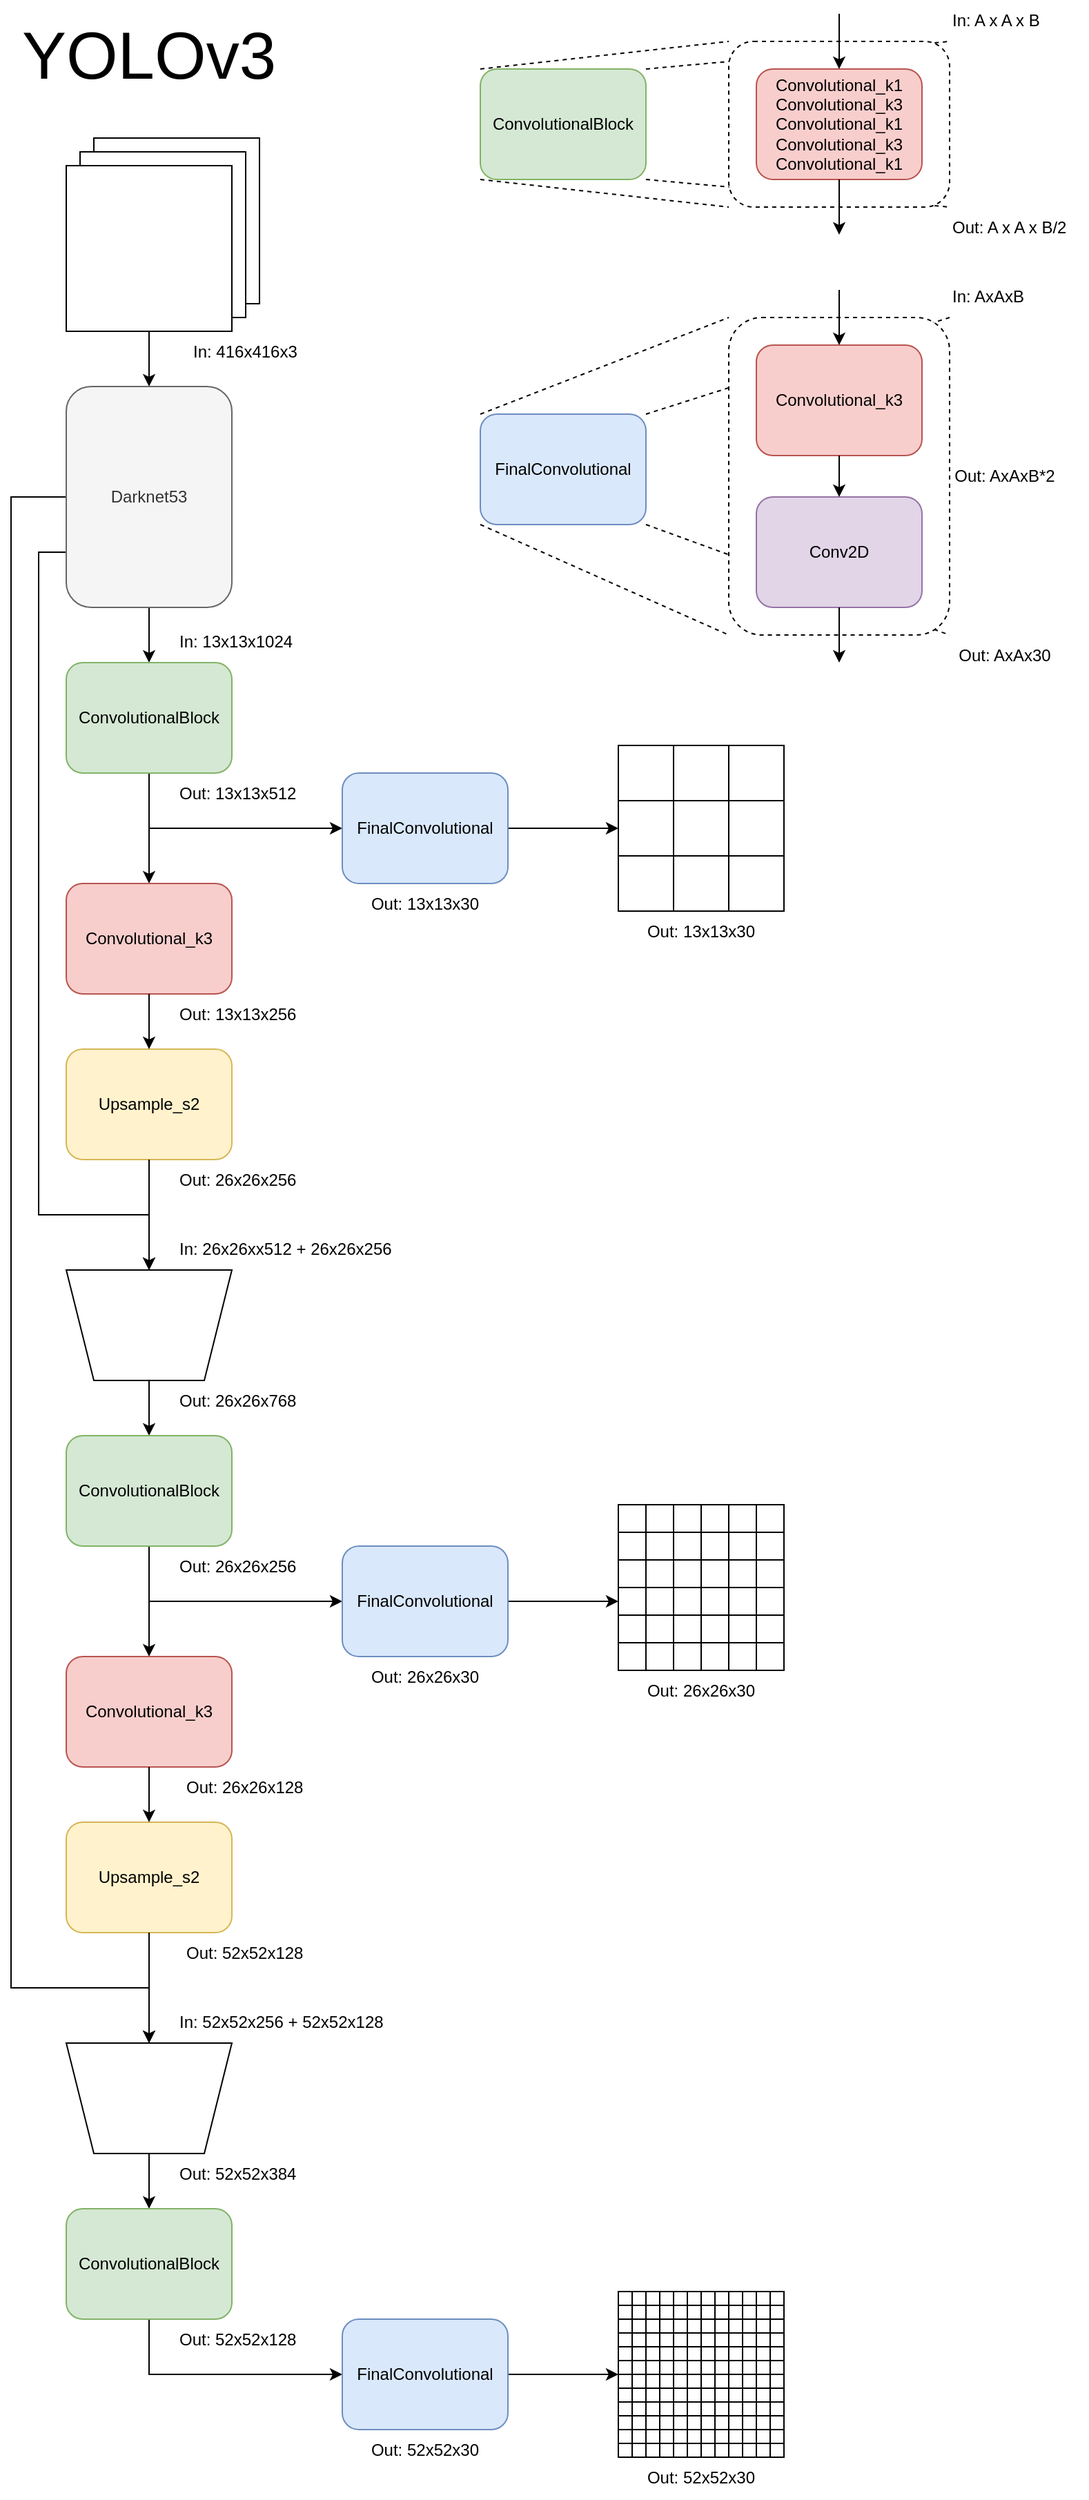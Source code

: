 <mxfile version="21.2.7" type="device">
  <diagram name="Strona-1" id="idUSnRRMElt9q3PxivnW">
    <mxGraphModel dx="2322" dy="1277" grid="1" gridSize="10" guides="1" tooltips="1" connect="1" arrows="1" fold="1" page="1" pageScale="1" pageWidth="827" pageHeight="1169" math="0" shadow="0">
      <root>
        <mxCell id="0" />
        <mxCell id="1" parent="0" />
        <mxCell id="G-5tNF7_T5f0tWv1uR6A-24" value="" style="endArrow=none;dashed=1;html=1;rounded=0;entryX=1;entryY=0;entryDx=0;entryDy=0;exitX=1;exitY=0;exitDx=0;exitDy=0;" edge="1" parent="1" source="G-5tNF7_T5f0tWv1uR6A-15" target="G-5tNF7_T5f0tWv1uR6A-21">
          <mxGeometry width="50" height="50" relative="1" as="geometry">
            <mxPoint x="330" y="290" as="sourcePoint" />
            <mxPoint x="510" y="260" as="targetPoint" />
          </mxGeometry>
        </mxCell>
        <mxCell id="G-5tNF7_T5f0tWv1uR6A-25" value="" style="endArrow=none;dashed=1;html=1;rounded=0;entryX=1;entryY=1;entryDx=0;entryDy=0;exitX=1;exitY=1;exitDx=0;exitDy=0;" edge="1" parent="1" source="G-5tNF7_T5f0tWv1uR6A-15" target="G-5tNF7_T5f0tWv1uR6A-21">
          <mxGeometry width="50" height="50" relative="1" as="geometry">
            <mxPoint x="330" y="370" as="sourcePoint" />
            <mxPoint x="510" y="400" as="targetPoint" />
          </mxGeometry>
        </mxCell>
        <mxCell id="G-5tNF7_T5f0tWv1uR6A-21" value="" style="rounded=1;whiteSpace=wrap;html=1;dashed=1;fillColor=default;" vertex="1" parent="1">
          <mxGeometry x="560" y="270" width="160" height="230" as="geometry" />
        </mxCell>
        <mxCell id="G-5tNF7_T5f0tWv1uR6A-9" value="" style="endArrow=none;dashed=1;html=1;rounded=0;entryX=1;entryY=1;entryDx=0;entryDy=0;exitX=1;exitY=1;exitDx=0;exitDy=0;" edge="1" parent="1" source="G-5tNF7_T5f0tWv1uR6A-2" target="G-5tNF7_T5f0tWv1uR6A-3">
          <mxGeometry width="50" height="50" relative="1" as="geometry">
            <mxPoint x="410" y="120" as="sourcePoint" />
            <mxPoint x="590" y="100" as="targetPoint" />
          </mxGeometry>
        </mxCell>
        <mxCell id="G-5tNF7_T5f0tWv1uR6A-8" value="" style="endArrow=none;dashed=1;html=1;rounded=0;entryX=1;entryY=0;entryDx=0;entryDy=0;exitX=1;exitY=0;exitDx=0;exitDy=0;" edge="1" parent="1" source="G-5tNF7_T5f0tWv1uR6A-2" target="G-5tNF7_T5f0tWv1uR6A-3">
          <mxGeometry width="50" height="50" relative="1" as="geometry">
            <mxPoint x="400" y="110" as="sourcePoint" />
            <mxPoint x="580" y="90" as="targetPoint" />
          </mxGeometry>
        </mxCell>
        <mxCell id="G-5tNF7_T5f0tWv1uR6A-3" value="" style="rounded=1;whiteSpace=wrap;html=1;dashed=1;fillColor=default;" vertex="1" parent="1">
          <mxGeometry x="560" y="70" width="160" height="120" as="geometry" />
        </mxCell>
        <mxCell id="UWpuQENZs1Tiv_4D3SiJ-3" value="" style="rounded=0;whiteSpace=wrap;html=1;" parent="1" vertex="1">
          <mxGeometry x="100" y="140" width="120" height="120" as="geometry" />
        </mxCell>
        <mxCell id="UWpuQENZs1Tiv_4D3SiJ-2" value="" style="rounded=0;whiteSpace=wrap;html=1;" parent="1" vertex="1">
          <mxGeometry x="90" y="150" width="120" height="120" as="geometry" />
        </mxCell>
        <mxCell id="UWpuQENZs1Tiv_4D3SiJ-1" value="" style="rounded=0;whiteSpace=wrap;html=1;" parent="1" vertex="1">
          <mxGeometry x="80" y="160" width="120" height="120" as="geometry" />
        </mxCell>
        <mxCell id="UWpuQENZs1Tiv_4D3SiJ-4" value="In: 416x416x3" style="text;html=1;strokeColor=none;fillColor=none;align=left;verticalAlign=middle;whiteSpace=wrap;rounded=0;" parent="1" vertex="1">
          <mxGeometry x="170" y="280" width="80" height="30" as="geometry" />
        </mxCell>
        <mxCell id="UWpuQENZs1Tiv_4D3SiJ-5" value="" style="endArrow=classic;html=1;rounded=0;exitX=0.5;exitY=1;exitDx=0;exitDy=0;entryX=0.5;entryY=0;entryDx=0;entryDy=0;" parent="1" source="UWpuQENZs1Tiv_4D3SiJ-1" target="UWpuQENZs1Tiv_4D3SiJ-295" edge="1">
          <mxGeometry width="50" height="50" relative="1" as="geometry">
            <mxPoint x="90" y="290" as="sourcePoint" />
            <mxPoint x="50" y="290" as="targetPoint" />
          </mxGeometry>
        </mxCell>
        <mxCell id="UWpuQENZs1Tiv_4D3SiJ-6" value="" style="endArrow=classic;html=1;rounded=0;exitX=0.5;exitY=1;exitDx=0;exitDy=0;entryX=0.5;entryY=0;entryDx=0;entryDy=0;" parent="1" source="UWpuQENZs1Tiv_4D3SiJ-295" edge="1" target="G-5tNF7_T5f0tWv1uR6A-12">
          <mxGeometry width="50" height="50" relative="1" as="geometry">
            <mxPoint x="110" y="500" as="sourcePoint" />
            <mxPoint x="90" y="510" as="targetPoint" />
          </mxGeometry>
        </mxCell>
        <mxCell id="UWpuQENZs1Tiv_4D3SiJ-8" value="In: 13x13x1024" style="text;html=1;strokeColor=none;fillColor=none;align=left;verticalAlign=middle;whiteSpace=wrap;rounded=0;" parent="1" vertex="1">
          <mxGeometry x="160" y="490" width="90" height="30" as="geometry" />
        </mxCell>
        <mxCell id="UWpuQENZs1Tiv_4D3SiJ-10" value="Out: 13x13x512" style="text;html=1;strokeColor=none;fillColor=none;align=left;verticalAlign=middle;whiteSpace=wrap;rounded=0;" parent="1" vertex="1">
          <mxGeometry x="160" y="600" width="90" height="30" as="geometry" />
        </mxCell>
        <mxCell id="UWpuQENZs1Tiv_4D3SiJ-11" value="" style="endArrow=classic;html=1;rounded=0;exitX=0.5;exitY=1;exitDx=0;exitDy=0;" parent="1" source="G-5tNF7_T5f0tWv1uR6A-12" edge="1">
          <mxGeometry width="50" height="50" relative="1" as="geometry">
            <mxPoint x="100" y="630" as="sourcePoint" />
            <mxPoint x="140" y="680" as="targetPoint" />
          </mxGeometry>
        </mxCell>
        <mxCell id="UWpuQENZs1Tiv_4D3SiJ-12" value="" style="endArrow=classic;html=1;rounded=0;exitX=0.5;exitY=1;exitDx=0;exitDy=0;entryX=0;entryY=0.5;entryDx=0;entryDy=0;" parent="1" source="G-5tNF7_T5f0tWv1uR6A-12" target="G-5tNF7_T5f0tWv1uR6A-26" edge="1">
          <mxGeometry width="50" height="50" relative="1" as="geometry">
            <mxPoint x="130" y="620" as="sourcePoint" />
            <mxPoint x="220" y="670" as="targetPoint" />
            <Array as="points">
              <mxPoint x="140" y="640" />
            </Array>
          </mxGeometry>
        </mxCell>
        <mxCell id="UWpuQENZs1Tiv_4D3SiJ-19" value="Out: 13x13x30" style="text;html=1;strokeColor=none;fillColor=none;align=center;verticalAlign=middle;whiteSpace=wrap;rounded=0;" parent="1" vertex="1">
          <mxGeometry x="290" y="680" width="100" height="30" as="geometry" />
        </mxCell>
        <mxCell id="UWpuQENZs1Tiv_4D3SiJ-20" value="" style="endArrow=classic;html=1;rounded=0;entryX=0;entryY=0.5;entryDx=0;entryDy=0;exitX=1;exitY=0.5;exitDx=0;exitDy=0;" parent="1" source="G-5tNF7_T5f0tWv1uR6A-26" target="UWpuQENZs1Tiv_4D3SiJ-26" edge="1">
          <mxGeometry width="50" height="50" relative="1" as="geometry">
            <mxPoint x="430" y="590" as="sourcePoint" />
            <mxPoint x="390" y="500" as="targetPoint" />
          </mxGeometry>
        </mxCell>
        <mxCell id="UWpuQENZs1Tiv_4D3SiJ-21" value="" style="shape=table;startSize=0;container=1;collapsible=0;childLayout=tableLayout;fontSize=16;" parent="1" vertex="1">
          <mxGeometry x="480" y="580" width="120" height="120" as="geometry" />
        </mxCell>
        <mxCell id="UWpuQENZs1Tiv_4D3SiJ-22" value="" style="shape=tableRow;horizontal=0;startSize=0;swimlaneHead=0;swimlaneBody=0;strokeColor=inherit;top=0;left=0;bottom=0;right=0;collapsible=0;dropTarget=0;fillColor=none;points=[[0,0.5],[1,0.5]];portConstraint=eastwest;fontSize=16;" parent="UWpuQENZs1Tiv_4D3SiJ-21" vertex="1">
          <mxGeometry width="120" height="40" as="geometry" />
        </mxCell>
        <mxCell id="UWpuQENZs1Tiv_4D3SiJ-23" value="" style="shape=partialRectangle;html=1;whiteSpace=wrap;connectable=0;strokeColor=inherit;overflow=hidden;fillColor=none;top=0;left=0;bottom=0;right=0;pointerEvents=1;fontSize=16;" parent="UWpuQENZs1Tiv_4D3SiJ-22" vertex="1">
          <mxGeometry width="40" height="40" as="geometry">
            <mxRectangle width="40" height="40" as="alternateBounds" />
          </mxGeometry>
        </mxCell>
        <mxCell id="UWpuQENZs1Tiv_4D3SiJ-24" value="" style="shape=partialRectangle;html=1;whiteSpace=wrap;connectable=0;strokeColor=inherit;overflow=hidden;fillColor=none;top=0;left=0;bottom=0;right=0;pointerEvents=1;fontSize=16;" parent="UWpuQENZs1Tiv_4D3SiJ-22" vertex="1">
          <mxGeometry x="40" width="40" height="40" as="geometry">
            <mxRectangle width="40" height="40" as="alternateBounds" />
          </mxGeometry>
        </mxCell>
        <mxCell id="UWpuQENZs1Tiv_4D3SiJ-25" value="" style="shape=partialRectangle;html=1;whiteSpace=wrap;connectable=0;strokeColor=inherit;overflow=hidden;fillColor=none;top=0;left=0;bottom=0;right=0;pointerEvents=1;fontSize=16;" parent="UWpuQENZs1Tiv_4D3SiJ-22" vertex="1">
          <mxGeometry x="80" width="40" height="40" as="geometry">
            <mxRectangle width="40" height="40" as="alternateBounds" />
          </mxGeometry>
        </mxCell>
        <mxCell id="UWpuQENZs1Tiv_4D3SiJ-26" value="" style="shape=tableRow;horizontal=0;startSize=0;swimlaneHead=0;swimlaneBody=0;strokeColor=inherit;top=0;left=0;bottom=0;right=0;collapsible=0;dropTarget=0;fillColor=none;points=[[0,0.5],[1,0.5]];portConstraint=eastwest;fontSize=16;" parent="UWpuQENZs1Tiv_4D3SiJ-21" vertex="1">
          <mxGeometry y="40" width="120" height="40" as="geometry" />
        </mxCell>
        <mxCell id="UWpuQENZs1Tiv_4D3SiJ-27" value="" style="shape=partialRectangle;html=1;whiteSpace=wrap;connectable=0;strokeColor=inherit;overflow=hidden;fillColor=none;top=0;left=0;bottom=0;right=0;pointerEvents=1;fontSize=16;" parent="UWpuQENZs1Tiv_4D3SiJ-26" vertex="1">
          <mxGeometry width="40" height="40" as="geometry">
            <mxRectangle width="40" height="40" as="alternateBounds" />
          </mxGeometry>
        </mxCell>
        <mxCell id="UWpuQENZs1Tiv_4D3SiJ-28" value="" style="shape=partialRectangle;html=1;whiteSpace=wrap;connectable=0;strokeColor=inherit;overflow=hidden;fillColor=none;top=0;left=0;bottom=0;right=0;pointerEvents=1;fontSize=16;" parent="UWpuQENZs1Tiv_4D3SiJ-26" vertex="1">
          <mxGeometry x="40" width="40" height="40" as="geometry">
            <mxRectangle width="40" height="40" as="alternateBounds" />
          </mxGeometry>
        </mxCell>
        <mxCell id="UWpuQENZs1Tiv_4D3SiJ-29" value="" style="shape=partialRectangle;html=1;whiteSpace=wrap;connectable=0;strokeColor=inherit;overflow=hidden;fillColor=none;top=0;left=0;bottom=0;right=0;pointerEvents=1;fontSize=16;" parent="UWpuQENZs1Tiv_4D3SiJ-26" vertex="1">
          <mxGeometry x="80" width="40" height="40" as="geometry">
            <mxRectangle width="40" height="40" as="alternateBounds" />
          </mxGeometry>
        </mxCell>
        <mxCell id="UWpuQENZs1Tiv_4D3SiJ-30" value="" style="shape=tableRow;horizontal=0;startSize=0;swimlaneHead=0;swimlaneBody=0;strokeColor=inherit;top=0;left=0;bottom=0;right=0;collapsible=0;dropTarget=0;fillColor=none;points=[[0,0.5],[1,0.5]];portConstraint=eastwest;fontSize=16;" parent="UWpuQENZs1Tiv_4D3SiJ-21" vertex="1">
          <mxGeometry y="80" width="120" height="40" as="geometry" />
        </mxCell>
        <mxCell id="UWpuQENZs1Tiv_4D3SiJ-31" value="" style="shape=partialRectangle;html=1;whiteSpace=wrap;connectable=0;strokeColor=inherit;overflow=hidden;fillColor=none;top=0;left=0;bottom=0;right=0;pointerEvents=1;fontSize=16;" parent="UWpuQENZs1Tiv_4D3SiJ-30" vertex="1">
          <mxGeometry width="40" height="40" as="geometry">
            <mxRectangle width="40" height="40" as="alternateBounds" />
          </mxGeometry>
        </mxCell>
        <mxCell id="UWpuQENZs1Tiv_4D3SiJ-32" value="" style="shape=partialRectangle;html=1;whiteSpace=wrap;connectable=0;strokeColor=inherit;overflow=hidden;fillColor=none;top=0;left=0;bottom=0;right=0;pointerEvents=1;fontSize=16;" parent="UWpuQENZs1Tiv_4D3SiJ-30" vertex="1">
          <mxGeometry x="40" width="40" height="40" as="geometry">
            <mxRectangle width="40" height="40" as="alternateBounds" />
          </mxGeometry>
        </mxCell>
        <mxCell id="UWpuQENZs1Tiv_4D3SiJ-33" value="" style="shape=partialRectangle;html=1;whiteSpace=wrap;connectable=0;strokeColor=inherit;overflow=hidden;fillColor=none;top=0;left=0;bottom=0;right=0;pointerEvents=1;fontSize=16;" parent="UWpuQENZs1Tiv_4D3SiJ-30" vertex="1">
          <mxGeometry x="80" width="40" height="40" as="geometry">
            <mxRectangle width="40" height="40" as="alternateBounds" />
          </mxGeometry>
        </mxCell>
        <mxCell id="UWpuQENZs1Tiv_4D3SiJ-34" value="Out: 13x13x30" style="text;html=1;strokeColor=none;fillColor=none;align=center;verticalAlign=middle;whiteSpace=wrap;rounded=0;" parent="1" vertex="1">
          <mxGeometry x="490" y="700" width="100" height="30" as="geometry" />
        </mxCell>
        <mxCell id="UWpuQENZs1Tiv_4D3SiJ-35" value="" style="endArrow=classic;html=1;rounded=0;entryX=0.5;entryY=1;entryDx=0;entryDy=0;exitX=0;exitY=0.75;exitDx=0;exitDy=0;" parent="1" source="UWpuQENZs1Tiv_4D3SiJ-295" target="UWpuQENZs1Tiv_4D3SiJ-40" edge="1">
          <mxGeometry width="50" height="50" relative="1" as="geometry">
            <mxPoint x="60" y="440" as="sourcePoint" />
            <mxPoint x="60" y="960" as="targetPoint" />
            <Array as="points">
              <mxPoint x="60" y="440" />
              <mxPoint x="60" y="920" />
              <mxPoint x="140" y="920" />
            </Array>
          </mxGeometry>
        </mxCell>
        <mxCell id="UWpuQENZs1Tiv_4D3SiJ-36" value="Convolutional_k3" style="rounded=1;whiteSpace=wrap;html=1;fillColor=#f8cecc;strokeColor=#b85450;" parent="1" vertex="1">
          <mxGeometry x="80" y="680" width="120" height="80" as="geometry" />
        </mxCell>
        <mxCell id="UWpuQENZs1Tiv_4D3SiJ-37" value="Upsample_s2" style="rounded=1;whiteSpace=wrap;html=1;fillColor=#fff2cc;strokeColor=#d6b656;" parent="1" vertex="1">
          <mxGeometry x="80" y="800" width="120" height="80" as="geometry" />
        </mxCell>
        <mxCell id="UWpuQENZs1Tiv_4D3SiJ-38" value="" style="endArrow=classic;html=1;rounded=0;exitX=0.5;exitY=1;exitDx=0;exitDy=0;entryX=0.5;entryY=0;entryDx=0;entryDy=0;" parent="1" source="UWpuQENZs1Tiv_4D3SiJ-36" target="UWpuQENZs1Tiv_4D3SiJ-37" edge="1">
          <mxGeometry width="50" height="50" relative="1" as="geometry">
            <mxPoint x="300" y="820" as="sourcePoint" />
            <mxPoint x="350" y="770" as="targetPoint" />
          </mxGeometry>
        </mxCell>
        <mxCell id="UWpuQENZs1Tiv_4D3SiJ-39" value="" style="endArrow=classic;html=1;rounded=0;exitX=0.5;exitY=1;exitDx=0;exitDy=0;entryX=0.5;entryY=1;entryDx=0;entryDy=0;" parent="1" source="UWpuQENZs1Tiv_4D3SiJ-37" target="UWpuQENZs1Tiv_4D3SiJ-40" edge="1">
          <mxGeometry width="50" height="50" relative="1" as="geometry">
            <mxPoint x="300" y="930" as="sourcePoint" />
            <mxPoint x="160" y="950" as="targetPoint" />
          </mxGeometry>
        </mxCell>
        <mxCell id="UWpuQENZs1Tiv_4D3SiJ-40" value="" style="shape=trapezoid;perimeter=trapezoidPerimeter;whiteSpace=wrap;html=1;fixedSize=1;rotation=-180;" parent="1" vertex="1">
          <mxGeometry x="80" y="960" width="120" height="80" as="geometry" />
        </mxCell>
        <mxCell id="UWpuQENZs1Tiv_4D3SiJ-42" value="" style="endArrow=classic;html=1;rounded=0;exitX=0.5;exitY=0;exitDx=0;exitDy=0;entryX=0.5;entryY=0;entryDx=0;entryDy=0;" parent="1" source="UWpuQENZs1Tiv_4D3SiJ-40" target="G-5tNF7_T5f0tWv1uR6A-13" edge="1">
          <mxGeometry width="50" height="50" relative="1" as="geometry">
            <mxPoint x="280" y="1080" as="sourcePoint" />
            <mxPoint x="100" y="1070" as="targetPoint" />
          </mxGeometry>
        </mxCell>
        <mxCell id="UWpuQENZs1Tiv_4D3SiJ-44" value="Out: 13x13x256" style="text;html=1;strokeColor=none;fillColor=none;align=left;verticalAlign=middle;whiteSpace=wrap;rounded=0;" parent="1" vertex="1">
          <mxGeometry x="160" y="760" width="90" height="30" as="geometry" />
        </mxCell>
        <mxCell id="UWpuQENZs1Tiv_4D3SiJ-46" value="Out: 26x26x256" style="text;html=1;strokeColor=none;fillColor=none;align=left;verticalAlign=middle;whiteSpace=wrap;rounded=0;" parent="1" vertex="1">
          <mxGeometry x="160" y="880" width="90" height="30" as="geometry" />
        </mxCell>
        <mxCell id="UWpuQENZs1Tiv_4D3SiJ-47" value="Out: 26x26x768" style="text;html=1;strokeColor=none;fillColor=none;align=left;verticalAlign=middle;whiteSpace=wrap;rounded=0;" parent="1" vertex="1">
          <mxGeometry x="160" y="1040" width="90" height="30" as="geometry" />
        </mxCell>
        <mxCell id="UWpuQENZs1Tiv_4D3SiJ-48" value="In: 26x26xx512 + 26x26x256" style="text;html=1;strokeColor=none;fillColor=none;align=left;verticalAlign=middle;whiteSpace=wrap;rounded=0;" parent="1" vertex="1">
          <mxGeometry x="160" y="930" width="195" height="30" as="geometry" />
        </mxCell>
        <mxCell id="UWpuQENZs1Tiv_4D3SiJ-51" value="Out: 26x26x256" style="text;html=1;strokeColor=none;fillColor=none;align=left;verticalAlign=middle;whiteSpace=wrap;rounded=0;" parent="1" vertex="1">
          <mxGeometry x="160" y="1160" width="90" height="30" as="geometry" />
        </mxCell>
        <mxCell id="UWpuQENZs1Tiv_4D3SiJ-52" value="" style="endArrow=classic;html=1;rounded=0;entryX=0.5;entryY=0;entryDx=0;entryDy=0;exitX=0.5;exitY=1;exitDx=0;exitDy=0;" parent="1" source="G-5tNF7_T5f0tWv1uR6A-13" target="UWpuQENZs1Tiv_4D3SiJ-76" edge="1">
          <mxGeometry width="50" height="50" relative="1" as="geometry">
            <mxPoint x="100" y="1210" as="sourcePoint" />
            <mxPoint x="90" y="1260" as="targetPoint" />
          </mxGeometry>
        </mxCell>
        <mxCell id="UWpuQENZs1Tiv_4D3SiJ-53" value="" style="endArrow=classic;html=1;rounded=0;exitX=0.5;exitY=1;exitDx=0;exitDy=0;entryX=0;entryY=0.5;entryDx=0;entryDy=0;" parent="1" source="G-5tNF7_T5f0tWv1uR6A-13" target="G-5tNF7_T5f0tWv1uR6A-27" edge="1">
          <mxGeometry width="50" height="50" relative="1" as="geometry">
            <mxPoint x="100" y="1180" as="sourcePoint" />
            <mxPoint x="240" y="1220" as="targetPoint" />
            <Array as="points">
              <mxPoint x="140" y="1200" />
            </Array>
          </mxGeometry>
        </mxCell>
        <mxCell id="UWpuQENZs1Tiv_4D3SiJ-60" value="Out: 26x26x30" style="text;html=1;strokeColor=none;fillColor=none;align=center;verticalAlign=middle;whiteSpace=wrap;rounded=0;" parent="1" vertex="1">
          <mxGeometry x="290" y="1240" width="100" height="30" as="geometry" />
        </mxCell>
        <mxCell id="UWpuQENZs1Tiv_4D3SiJ-61" value="" style="endArrow=classic;html=1;rounded=0;entryX=0;entryY=0.5;entryDx=0;entryDy=0;exitX=1;exitY=0.5;exitDx=0;exitDy=0;" parent="1" source="G-5tNF7_T5f0tWv1uR6A-27" target="UWpuQENZs1Tiv_4D3SiJ-63" edge="1">
          <mxGeometry width="50" height="50" relative="1" as="geometry">
            <mxPoint x="440" y="1150" as="sourcePoint" />
            <mxPoint x="390" y="1060" as="targetPoint" />
          </mxGeometry>
        </mxCell>
        <mxCell id="UWpuQENZs1Tiv_4D3SiJ-62" value="" style="shape=table;startSize=0;container=1;collapsible=0;childLayout=tableLayout;fontSize=16;" parent="1" vertex="1">
          <mxGeometry x="480" y="1130" width="120" height="120" as="geometry" />
        </mxCell>
        <mxCell id="UWpuQENZs1Tiv_4D3SiJ-127" style="shape=tableRow;horizontal=0;startSize=0;swimlaneHead=0;swimlaneBody=0;strokeColor=inherit;top=0;left=0;bottom=0;right=0;collapsible=0;dropTarget=0;fillColor=none;points=[[0,0.5],[1,0.5]];portConstraint=eastwest;fontSize=16;" parent="UWpuQENZs1Tiv_4D3SiJ-62" vertex="1">
          <mxGeometry width="120" height="20" as="geometry" />
        </mxCell>
        <mxCell id="UWpuQENZs1Tiv_4D3SiJ-128" style="shape=partialRectangle;html=1;whiteSpace=wrap;connectable=0;strokeColor=inherit;overflow=hidden;fillColor=none;top=0;left=0;bottom=0;right=0;pointerEvents=1;fontSize=16;" parent="UWpuQENZs1Tiv_4D3SiJ-127" vertex="1">
          <mxGeometry width="20" height="20" as="geometry">
            <mxRectangle width="20" height="20" as="alternateBounds" />
          </mxGeometry>
        </mxCell>
        <mxCell id="UWpuQENZs1Tiv_4D3SiJ-129" style="shape=partialRectangle;html=1;whiteSpace=wrap;connectable=0;strokeColor=inherit;overflow=hidden;fillColor=none;top=0;left=0;bottom=0;right=0;pointerEvents=1;fontSize=16;" parent="UWpuQENZs1Tiv_4D3SiJ-127" vertex="1">
          <mxGeometry x="20" width="20" height="20" as="geometry">
            <mxRectangle width="20" height="20" as="alternateBounds" />
          </mxGeometry>
        </mxCell>
        <mxCell id="UWpuQENZs1Tiv_4D3SiJ-130" style="shape=partialRectangle;html=1;whiteSpace=wrap;connectable=0;strokeColor=inherit;overflow=hidden;fillColor=none;top=0;left=0;bottom=0;right=0;pointerEvents=1;fontSize=16;" parent="UWpuQENZs1Tiv_4D3SiJ-127" vertex="1">
          <mxGeometry x="40" width="20" height="20" as="geometry">
            <mxRectangle width="20" height="20" as="alternateBounds" />
          </mxGeometry>
        </mxCell>
        <mxCell id="UWpuQENZs1Tiv_4D3SiJ-131" style="shape=partialRectangle;html=1;whiteSpace=wrap;connectable=0;strokeColor=inherit;overflow=hidden;fillColor=none;top=0;left=0;bottom=0;right=0;pointerEvents=1;fontSize=16;" parent="UWpuQENZs1Tiv_4D3SiJ-127" vertex="1">
          <mxGeometry x="60" width="20" height="20" as="geometry">
            <mxRectangle width="20" height="20" as="alternateBounds" />
          </mxGeometry>
        </mxCell>
        <mxCell id="UWpuQENZs1Tiv_4D3SiJ-132" style="shape=partialRectangle;html=1;whiteSpace=wrap;connectable=0;strokeColor=inherit;overflow=hidden;fillColor=none;top=0;left=0;bottom=0;right=0;pointerEvents=1;fontSize=16;" parent="UWpuQENZs1Tiv_4D3SiJ-127" vertex="1">
          <mxGeometry x="80" width="20" height="20" as="geometry">
            <mxRectangle width="20" height="20" as="alternateBounds" />
          </mxGeometry>
        </mxCell>
        <mxCell id="UWpuQENZs1Tiv_4D3SiJ-133" style="shape=partialRectangle;html=1;whiteSpace=wrap;connectable=0;strokeColor=inherit;overflow=hidden;fillColor=none;top=0;left=0;bottom=0;right=0;pointerEvents=1;fontSize=16;" parent="UWpuQENZs1Tiv_4D3SiJ-127" vertex="1">
          <mxGeometry x="100" width="20" height="20" as="geometry">
            <mxRectangle width="20" height="20" as="alternateBounds" />
          </mxGeometry>
        </mxCell>
        <mxCell id="UWpuQENZs1Tiv_4D3SiJ-134" style="shape=tableRow;horizontal=0;startSize=0;swimlaneHead=0;swimlaneBody=0;strokeColor=inherit;top=0;left=0;bottom=0;right=0;collapsible=0;dropTarget=0;fillColor=none;points=[[0,0.5],[1,0.5]];portConstraint=eastwest;fontSize=16;" parent="UWpuQENZs1Tiv_4D3SiJ-62" vertex="1">
          <mxGeometry y="20" width="120" height="20" as="geometry" />
        </mxCell>
        <mxCell id="UWpuQENZs1Tiv_4D3SiJ-135" style="shape=partialRectangle;html=1;whiteSpace=wrap;connectable=0;strokeColor=inherit;overflow=hidden;fillColor=none;top=0;left=0;bottom=0;right=0;pointerEvents=1;fontSize=16;" parent="UWpuQENZs1Tiv_4D3SiJ-134" vertex="1">
          <mxGeometry width="20" height="20" as="geometry">
            <mxRectangle width="20" height="20" as="alternateBounds" />
          </mxGeometry>
        </mxCell>
        <mxCell id="UWpuQENZs1Tiv_4D3SiJ-136" style="shape=partialRectangle;html=1;whiteSpace=wrap;connectable=0;strokeColor=inherit;overflow=hidden;fillColor=none;top=0;left=0;bottom=0;right=0;pointerEvents=1;fontSize=16;" parent="UWpuQENZs1Tiv_4D3SiJ-134" vertex="1">
          <mxGeometry x="20" width="20" height="20" as="geometry">
            <mxRectangle width="20" height="20" as="alternateBounds" />
          </mxGeometry>
        </mxCell>
        <mxCell id="UWpuQENZs1Tiv_4D3SiJ-137" style="shape=partialRectangle;html=1;whiteSpace=wrap;connectable=0;strokeColor=inherit;overflow=hidden;fillColor=none;top=0;left=0;bottom=0;right=0;pointerEvents=1;fontSize=16;" parent="UWpuQENZs1Tiv_4D3SiJ-134" vertex="1">
          <mxGeometry x="40" width="20" height="20" as="geometry">
            <mxRectangle width="20" height="20" as="alternateBounds" />
          </mxGeometry>
        </mxCell>
        <mxCell id="UWpuQENZs1Tiv_4D3SiJ-138" style="shape=partialRectangle;html=1;whiteSpace=wrap;connectable=0;strokeColor=inherit;overflow=hidden;fillColor=none;top=0;left=0;bottom=0;right=0;pointerEvents=1;fontSize=16;" parent="UWpuQENZs1Tiv_4D3SiJ-134" vertex="1">
          <mxGeometry x="60" width="20" height="20" as="geometry">
            <mxRectangle width="20" height="20" as="alternateBounds" />
          </mxGeometry>
        </mxCell>
        <mxCell id="UWpuQENZs1Tiv_4D3SiJ-139" style="shape=partialRectangle;html=1;whiteSpace=wrap;connectable=0;strokeColor=inherit;overflow=hidden;fillColor=none;top=0;left=0;bottom=0;right=0;pointerEvents=1;fontSize=16;" parent="UWpuQENZs1Tiv_4D3SiJ-134" vertex="1">
          <mxGeometry x="80" width="20" height="20" as="geometry">
            <mxRectangle width="20" height="20" as="alternateBounds" />
          </mxGeometry>
        </mxCell>
        <mxCell id="UWpuQENZs1Tiv_4D3SiJ-140" style="shape=partialRectangle;html=1;whiteSpace=wrap;connectable=0;strokeColor=inherit;overflow=hidden;fillColor=none;top=0;left=0;bottom=0;right=0;pointerEvents=1;fontSize=16;" parent="UWpuQENZs1Tiv_4D3SiJ-134" vertex="1">
          <mxGeometry x="100" width="20" height="20" as="geometry">
            <mxRectangle width="20" height="20" as="alternateBounds" />
          </mxGeometry>
        </mxCell>
        <mxCell id="UWpuQENZs1Tiv_4D3SiJ-141" style="shape=tableRow;horizontal=0;startSize=0;swimlaneHead=0;swimlaneBody=0;strokeColor=inherit;top=0;left=0;bottom=0;right=0;collapsible=0;dropTarget=0;fillColor=none;points=[[0,0.5],[1,0.5]];portConstraint=eastwest;fontSize=16;" parent="UWpuQENZs1Tiv_4D3SiJ-62" vertex="1">
          <mxGeometry y="40" width="120" height="20" as="geometry" />
        </mxCell>
        <mxCell id="UWpuQENZs1Tiv_4D3SiJ-142" style="shape=partialRectangle;html=1;whiteSpace=wrap;connectable=0;strokeColor=inherit;overflow=hidden;fillColor=none;top=0;left=0;bottom=0;right=0;pointerEvents=1;fontSize=16;" parent="UWpuQENZs1Tiv_4D3SiJ-141" vertex="1">
          <mxGeometry width="20" height="20" as="geometry">
            <mxRectangle width="20" height="20" as="alternateBounds" />
          </mxGeometry>
        </mxCell>
        <mxCell id="UWpuQENZs1Tiv_4D3SiJ-143" style="shape=partialRectangle;html=1;whiteSpace=wrap;connectable=0;strokeColor=inherit;overflow=hidden;fillColor=none;top=0;left=0;bottom=0;right=0;pointerEvents=1;fontSize=16;" parent="UWpuQENZs1Tiv_4D3SiJ-141" vertex="1">
          <mxGeometry x="20" width="20" height="20" as="geometry">
            <mxRectangle width="20" height="20" as="alternateBounds" />
          </mxGeometry>
        </mxCell>
        <mxCell id="UWpuQENZs1Tiv_4D3SiJ-144" style="shape=partialRectangle;html=1;whiteSpace=wrap;connectable=0;strokeColor=inherit;overflow=hidden;fillColor=none;top=0;left=0;bottom=0;right=0;pointerEvents=1;fontSize=16;" parent="UWpuQENZs1Tiv_4D3SiJ-141" vertex="1">
          <mxGeometry x="40" width="20" height="20" as="geometry">
            <mxRectangle width="20" height="20" as="alternateBounds" />
          </mxGeometry>
        </mxCell>
        <mxCell id="UWpuQENZs1Tiv_4D3SiJ-145" style="shape=partialRectangle;html=1;whiteSpace=wrap;connectable=0;strokeColor=inherit;overflow=hidden;fillColor=none;top=0;left=0;bottom=0;right=0;pointerEvents=1;fontSize=16;" parent="UWpuQENZs1Tiv_4D3SiJ-141" vertex="1">
          <mxGeometry x="60" width="20" height="20" as="geometry">
            <mxRectangle width="20" height="20" as="alternateBounds" />
          </mxGeometry>
        </mxCell>
        <mxCell id="UWpuQENZs1Tiv_4D3SiJ-146" style="shape=partialRectangle;html=1;whiteSpace=wrap;connectable=0;strokeColor=inherit;overflow=hidden;fillColor=none;top=0;left=0;bottom=0;right=0;pointerEvents=1;fontSize=16;" parent="UWpuQENZs1Tiv_4D3SiJ-141" vertex="1">
          <mxGeometry x="80" width="20" height="20" as="geometry">
            <mxRectangle width="20" height="20" as="alternateBounds" />
          </mxGeometry>
        </mxCell>
        <mxCell id="UWpuQENZs1Tiv_4D3SiJ-147" style="shape=partialRectangle;html=1;whiteSpace=wrap;connectable=0;strokeColor=inherit;overflow=hidden;fillColor=none;top=0;left=0;bottom=0;right=0;pointerEvents=1;fontSize=16;" parent="UWpuQENZs1Tiv_4D3SiJ-141" vertex="1">
          <mxGeometry x="100" width="20" height="20" as="geometry">
            <mxRectangle width="20" height="20" as="alternateBounds" />
          </mxGeometry>
        </mxCell>
        <mxCell id="UWpuQENZs1Tiv_4D3SiJ-63" value="" style="shape=tableRow;horizontal=0;startSize=0;swimlaneHead=0;swimlaneBody=0;strokeColor=inherit;top=0;left=0;bottom=0;right=0;collapsible=0;dropTarget=0;fillColor=none;points=[[0,0.5],[1,0.5]];portConstraint=eastwest;fontSize=16;" parent="UWpuQENZs1Tiv_4D3SiJ-62" vertex="1">
          <mxGeometry y="60" width="120" height="20" as="geometry" />
        </mxCell>
        <mxCell id="UWpuQENZs1Tiv_4D3SiJ-64" value="" style="shape=partialRectangle;html=1;whiteSpace=wrap;connectable=0;strokeColor=inherit;overflow=hidden;fillColor=none;top=0;left=0;bottom=0;right=0;pointerEvents=1;fontSize=16;" parent="UWpuQENZs1Tiv_4D3SiJ-63" vertex="1">
          <mxGeometry width="20" height="20" as="geometry">
            <mxRectangle width="20" height="20" as="alternateBounds" />
          </mxGeometry>
        </mxCell>
        <mxCell id="UWpuQENZs1Tiv_4D3SiJ-65" value="" style="shape=partialRectangle;html=1;whiteSpace=wrap;connectable=0;strokeColor=inherit;overflow=hidden;fillColor=none;top=0;left=0;bottom=0;right=0;pointerEvents=1;fontSize=16;" parent="UWpuQENZs1Tiv_4D3SiJ-63" vertex="1">
          <mxGeometry x="20" width="20" height="20" as="geometry">
            <mxRectangle width="20" height="20" as="alternateBounds" />
          </mxGeometry>
        </mxCell>
        <mxCell id="UWpuQENZs1Tiv_4D3SiJ-66" value="" style="shape=partialRectangle;html=1;whiteSpace=wrap;connectable=0;strokeColor=inherit;overflow=hidden;fillColor=none;top=0;left=0;bottom=0;right=0;pointerEvents=1;fontSize=16;" parent="UWpuQENZs1Tiv_4D3SiJ-63" vertex="1">
          <mxGeometry x="40" width="20" height="20" as="geometry">
            <mxRectangle width="20" height="20" as="alternateBounds" />
          </mxGeometry>
        </mxCell>
        <mxCell id="UWpuQENZs1Tiv_4D3SiJ-124" style="shape=partialRectangle;html=1;whiteSpace=wrap;connectable=0;strokeColor=inherit;overflow=hidden;fillColor=none;top=0;left=0;bottom=0;right=0;pointerEvents=1;fontSize=16;" parent="UWpuQENZs1Tiv_4D3SiJ-63" vertex="1">
          <mxGeometry x="60" width="20" height="20" as="geometry">
            <mxRectangle width="20" height="20" as="alternateBounds" />
          </mxGeometry>
        </mxCell>
        <mxCell id="UWpuQENZs1Tiv_4D3SiJ-121" style="shape=partialRectangle;html=1;whiteSpace=wrap;connectable=0;strokeColor=inherit;overflow=hidden;fillColor=none;top=0;left=0;bottom=0;right=0;pointerEvents=1;fontSize=16;" parent="UWpuQENZs1Tiv_4D3SiJ-63" vertex="1">
          <mxGeometry x="80" width="20" height="20" as="geometry">
            <mxRectangle width="20" height="20" as="alternateBounds" />
          </mxGeometry>
        </mxCell>
        <mxCell id="UWpuQENZs1Tiv_4D3SiJ-118" style="shape=partialRectangle;html=1;whiteSpace=wrap;connectable=0;strokeColor=inherit;overflow=hidden;fillColor=none;top=0;left=0;bottom=0;right=0;pointerEvents=1;fontSize=16;" parent="UWpuQENZs1Tiv_4D3SiJ-63" vertex="1">
          <mxGeometry x="100" width="20" height="20" as="geometry">
            <mxRectangle width="20" height="20" as="alternateBounds" />
          </mxGeometry>
        </mxCell>
        <mxCell id="UWpuQENZs1Tiv_4D3SiJ-67" value="" style="shape=tableRow;horizontal=0;startSize=0;swimlaneHead=0;swimlaneBody=0;strokeColor=inherit;top=0;left=0;bottom=0;right=0;collapsible=0;dropTarget=0;fillColor=none;points=[[0,0.5],[1,0.5]];portConstraint=eastwest;fontSize=16;" parent="UWpuQENZs1Tiv_4D3SiJ-62" vertex="1">
          <mxGeometry y="80" width="120" height="20" as="geometry" />
        </mxCell>
        <mxCell id="UWpuQENZs1Tiv_4D3SiJ-68" value="" style="shape=partialRectangle;html=1;whiteSpace=wrap;connectable=0;strokeColor=inherit;overflow=hidden;fillColor=none;top=0;left=0;bottom=0;right=0;pointerEvents=1;fontSize=16;" parent="UWpuQENZs1Tiv_4D3SiJ-67" vertex="1">
          <mxGeometry width="20" height="20" as="geometry">
            <mxRectangle width="20" height="20" as="alternateBounds" />
          </mxGeometry>
        </mxCell>
        <mxCell id="UWpuQENZs1Tiv_4D3SiJ-69" value="" style="shape=partialRectangle;html=1;whiteSpace=wrap;connectable=0;strokeColor=inherit;overflow=hidden;fillColor=none;top=0;left=0;bottom=0;right=0;pointerEvents=1;fontSize=16;" parent="UWpuQENZs1Tiv_4D3SiJ-67" vertex="1">
          <mxGeometry x="20" width="20" height="20" as="geometry">
            <mxRectangle width="20" height="20" as="alternateBounds" />
          </mxGeometry>
        </mxCell>
        <mxCell id="UWpuQENZs1Tiv_4D3SiJ-70" value="" style="shape=partialRectangle;html=1;whiteSpace=wrap;connectable=0;strokeColor=inherit;overflow=hidden;fillColor=none;top=0;left=0;bottom=0;right=0;pointerEvents=1;fontSize=16;" parent="UWpuQENZs1Tiv_4D3SiJ-67" vertex="1">
          <mxGeometry x="40" width="20" height="20" as="geometry">
            <mxRectangle width="20" height="20" as="alternateBounds" />
          </mxGeometry>
        </mxCell>
        <mxCell id="UWpuQENZs1Tiv_4D3SiJ-125" style="shape=partialRectangle;html=1;whiteSpace=wrap;connectable=0;strokeColor=inherit;overflow=hidden;fillColor=none;top=0;left=0;bottom=0;right=0;pointerEvents=1;fontSize=16;" parent="UWpuQENZs1Tiv_4D3SiJ-67" vertex="1">
          <mxGeometry x="60" width="20" height="20" as="geometry">
            <mxRectangle width="20" height="20" as="alternateBounds" />
          </mxGeometry>
        </mxCell>
        <mxCell id="UWpuQENZs1Tiv_4D3SiJ-122" style="shape=partialRectangle;html=1;whiteSpace=wrap;connectable=0;strokeColor=inherit;overflow=hidden;fillColor=none;top=0;left=0;bottom=0;right=0;pointerEvents=1;fontSize=16;" parent="UWpuQENZs1Tiv_4D3SiJ-67" vertex="1">
          <mxGeometry x="80" width="20" height="20" as="geometry">
            <mxRectangle width="20" height="20" as="alternateBounds" />
          </mxGeometry>
        </mxCell>
        <mxCell id="UWpuQENZs1Tiv_4D3SiJ-119" style="shape=partialRectangle;html=1;whiteSpace=wrap;connectable=0;strokeColor=inherit;overflow=hidden;fillColor=none;top=0;left=0;bottom=0;right=0;pointerEvents=1;fontSize=16;" parent="UWpuQENZs1Tiv_4D3SiJ-67" vertex="1">
          <mxGeometry x="100" width="20" height="20" as="geometry">
            <mxRectangle width="20" height="20" as="alternateBounds" />
          </mxGeometry>
        </mxCell>
        <mxCell id="UWpuQENZs1Tiv_4D3SiJ-71" value="" style="shape=tableRow;horizontal=0;startSize=0;swimlaneHead=0;swimlaneBody=0;strokeColor=inherit;top=0;left=0;bottom=0;right=0;collapsible=0;dropTarget=0;fillColor=none;points=[[0,0.5],[1,0.5]];portConstraint=eastwest;fontSize=16;" parent="UWpuQENZs1Tiv_4D3SiJ-62" vertex="1">
          <mxGeometry y="100" width="120" height="20" as="geometry" />
        </mxCell>
        <mxCell id="UWpuQENZs1Tiv_4D3SiJ-72" value="" style="shape=partialRectangle;html=1;whiteSpace=wrap;connectable=0;strokeColor=inherit;overflow=hidden;fillColor=none;top=0;left=0;bottom=0;right=0;pointerEvents=1;fontSize=16;" parent="UWpuQENZs1Tiv_4D3SiJ-71" vertex="1">
          <mxGeometry width="20" height="20" as="geometry">
            <mxRectangle width="20" height="20" as="alternateBounds" />
          </mxGeometry>
        </mxCell>
        <mxCell id="UWpuQENZs1Tiv_4D3SiJ-73" value="" style="shape=partialRectangle;html=1;whiteSpace=wrap;connectable=0;strokeColor=inherit;overflow=hidden;fillColor=none;top=0;left=0;bottom=0;right=0;pointerEvents=1;fontSize=16;" parent="UWpuQENZs1Tiv_4D3SiJ-71" vertex="1">
          <mxGeometry x="20" width="20" height="20" as="geometry">
            <mxRectangle width="20" height="20" as="alternateBounds" />
          </mxGeometry>
        </mxCell>
        <mxCell id="UWpuQENZs1Tiv_4D3SiJ-74" value="" style="shape=partialRectangle;html=1;whiteSpace=wrap;connectable=0;strokeColor=inherit;overflow=hidden;fillColor=none;top=0;left=0;bottom=0;right=0;pointerEvents=1;fontSize=16;" parent="UWpuQENZs1Tiv_4D3SiJ-71" vertex="1">
          <mxGeometry x="40" width="20" height="20" as="geometry">
            <mxRectangle width="20" height="20" as="alternateBounds" />
          </mxGeometry>
        </mxCell>
        <mxCell id="UWpuQENZs1Tiv_4D3SiJ-126" style="shape=partialRectangle;html=1;whiteSpace=wrap;connectable=0;strokeColor=inherit;overflow=hidden;fillColor=none;top=0;left=0;bottom=0;right=0;pointerEvents=1;fontSize=16;" parent="UWpuQENZs1Tiv_4D3SiJ-71" vertex="1">
          <mxGeometry x="60" width="20" height="20" as="geometry">
            <mxRectangle width="20" height="20" as="alternateBounds" />
          </mxGeometry>
        </mxCell>
        <mxCell id="UWpuQENZs1Tiv_4D3SiJ-123" style="shape=partialRectangle;html=1;whiteSpace=wrap;connectable=0;strokeColor=inherit;overflow=hidden;fillColor=none;top=0;left=0;bottom=0;right=0;pointerEvents=1;fontSize=16;" parent="UWpuQENZs1Tiv_4D3SiJ-71" vertex="1">
          <mxGeometry x="80" width="20" height="20" as="geometry">
            <mxRectangle width="20" height="20" as="alternateBounds" />
          </mxGeometry>
        </mxCell>
        <mxCell id="UWpuQENZs1Tiv_4D3SiJ-120" style="shape=partialRectangle;html=1;whiteSpace=wrap;connectable=0;strokeColor=inherit;overflow=hidden;fillColor=none;top=0;left=0;bottom=0;right=0;pointerEvents=1;fontSize=16;" parent="UWpuQENZs1Tiv_4D3SiJ-71" vertex="1">
          <mxGeometry x="100" width="20" height="20" as="geometry">
            <mxRectangle width="20" height="20" as="alternateBounds" />
          </mxGeometry>
        </mxCell>
        <mxCell id="UWpuQENZs1Tiv_4D3SiJ-75" value="Out: 26x26x30" style="text;html=1;strokeColor=none;fillColor=none;align=center;verticalAlign=middle;whiteSpace=wrap;rounded=0;" parent="1" vertex="1">
          <mxGeometry x="490" y="1250" width="100" height="30" as="geometry" />
        </mxCell>
        <mxCell id="UWpuQENZs1Tiv_4D3SiJ-76" value="Convolutional_k3" style="rounded=1;whiteSpace=wrap;html=1;fillColor=#f8cecc;strokeColor=#b85450;" parent="1" vertex="1">
          <mxGeometry x="80" y="1240" width="120" height="80" as="geometry" />
        </mxCell>
        <mxCell id="UWpuQENZs1Tiv_4D3SiJ-77" value="Upsample_s2" style="rounded=1;whiteSpace=wrap;html=1;fillColor=#fff2cc;strokeColor=#d6b656;" parent="1" vertex="1">
          <mxGeometry x="80" y="1360" width="120" height="80" as="geometry" />
        </mxCell>
        <mxCell id="UWpuQENZs1Tiv_4D3SiJ-78" value="" style="endArrow=classic;html=1;rounded=0;exitX=0.5;exitY=1;exitDx=0;exitDy=0;entryX=0.5;entryY=0;entryDx=0;entryDy=0;" parent="1" source="UWpuQENZs1Tiv_4D3SiJ-76" target="UWpuQENZs1Tiv_4D3SiJ-77" edge="1">
          <mxGeometry width="50" height="50" relative="1" as="geometry">
            <mxPoint x="300" y="1410" as="sourcePoint" />
            <mxPoint x="350" y="1360" as="targetPoint" />
          </mxGeometry>
        </mxCell>
        <mxCell id="UWpuQENZs1Tiv_4D3SiJ-80" value="Out: 26x26x128" style="text;html=1;strokeColor=none;fillColor=none;align=left;verticalAlign=middle;whiteSpace=wrap;rounded=0;" parent="1" vertex="1">
          <mxGeometry x="165" y="1320" width="90" height="30" as="geometry" />
        </mxCell>
        <mxCell id="UWpuQENZs1Tiv_4D3SiJ-82" value="Out: 52x52x128" style="text;html=1;strokeColor=none;fillColor=none;align=left;verticalAlign=middle;whiteSpace=wrap;rounded=0;" parent="1" vertex="1">
          <mxGeometry x="165" y="1440" width="90" height="30" as="geometry" />
        </mxCell>
        <mxCell id="UWpuQENZs1Tiv_4D3SiJ-83" value="" style="shape=trapezoid;perimeter=trapezoidPerimeter;whiteSpace=wrap;html=1;fixedSize=1;rotation=-180;" parent="1" vertex="1">
          <mxGeometry x="80" y="1520" width="120" height="80" as="geometry" />
        </mxCell>
        <mxCell id="UWpuQENZs1Tiv_4D3SiJ-84" value="" style="endArrow=classic;html=1;rounded=0;exitX=0.5;exitY=0;exitDx=0;exitDy=0;entryX=0.5;entryY=0;entryDx=0;entryDy=0;" parent="1" source="UWpuQENZs1Tiv_4D3SiJ-83" edge="1" target="G-5tNF7_T5f0tWv1uR6A-14">
          <mxGeometry width="50" height="50" relative="1" as="geometry">
            <mxPoint x="280" y="1680" as="sourcePoint" />
            <mxPoint x="50" y="1650" as="targetPoint" />
          </mxGeometry>
        </mxCell>
        <mxCell id="UWpuQENZs1Tiv_4D3SiJ-85" value="Out: 52x52x384" style="text;html=1;strokeColor=none;fillColor=none;align=left;verticalAlign=middle;whiteSpace=wrap;rounded=0;" parent="1" vertex="1">
          <mxGeometry x="160" y="1600" width="90" height="30" as="geometry" />
        </mxCell>
        <mxCell id="UWpuQENZs1Tiv_4D3SiJ-86" value="In: 52x52x256 + 52x52x128" style="text;html=1;strokeColor=none;fillColor=none;align=left;verticalAlign=middle;whiteSpace=wrap;rounded=0;" parent="1" vertex="1">
          <mxGeometry x="160" y="1490" width="195" height="30" as="geometry" />
        </mxCell>
        <mxCell id="UWpuQENZs1Tiv_4D3SiJ-88" value="Out: 52x52x128" style="text;html=1;strokeColor=none;fillColor=none;align=left;verticalAlign=middle;whiteSpace=wrap;rounded=0;" parent="1" vertex="1">
          <mxGeometry x="160" y="1720" width="90" height="30" as="geometry" />
        </mxCell>
        <mxCell id="UWpuQENZs1Tiv_4D3SiJ-90" value="" style="endArrow=classic;html=1;rounded=0;exitX=0.5;exitY=1;exitDx=0;exitDy=0;entryX=0;entryY=0.5;entryDx=0;entryDy=0;" parent="1" source="G-5tNF7_T5f0tWv1uR6A-14" target="G-5tNF7_T5f0tWv1uR6A-28" edge="1">
          <mxGeometry width="50" height="50" relative="1" as="geometry">
            <mxPoint x="80" y="1750" as="sourcePoint" />
            <mxPoint x="220" y="1780" as="targetPoint" />
            <Array as="points">
              <mxPoint x="140" y="1760" />
            </Array>
          </mxGeometry>
        </mxCell>
        <mxCell id="UWpuQENZs1Tiv_4D3SiJ-95" value="Out: 52x52x30" style="text;html=1;strokeColor=none;fillColor=none;align=center;verticalAlign=middle;whiteSpace=wrap;rounded=0;" parent="1" vertex="1">
          <mxGeometry x="290" y="1800" width="100" height="30" as="geometry" />
        </mxCell>
        <mxCell id="UWpuQENZs1Tiv_4D3SiJ-96" value="" style="endArrow=classic;html=1;rounded=0;entryX=0;entryY=0.5;entryDx=0;entryDy=0;exitX=1;exitY=0.5;exitDx=0;exitDy=0;" parent="1" source="G-5tNF7_T5f0tWv1uR6A-28" target="UWpuQENZs1Tiv_4D3SiJ-97" edge="1">
          <mxGeometry width="50" height="50" relative="1" as="geometry">
            <mxPoint x="430" y="1730" as="sourcePoint" />
            <mxPoint x="390" y="1610" as="targetPoint" />
          </mxGeometry>
        </mxCell>
        <mxCell id="UWpuQENZs1Tiv_4D3SiJ-97" value="" style="shape=table;startSize=0;container=1;collapsible=0;childLayout=tableLayout;fontSize=16;" parent="1" vertex="1">
          <mxGeometry x="480" y="1700" width="120" height="120" as="geometry" />
        </mxCell>
        <mxCell id="UWpuQENZs1Tiv_4D3SiJ-168" style="shape=tableRow;horizontal=0;startSize=0;swimlaneHead=0;swimlaneBody=0;strokeColor=inherit;top=0;left=0;bottom=0;right=0;collapsible=0;dropTarget=0;fillColor=none;points=[[0,0.5],[1,0.5]];portConstraint=eastwest;fontSize=16;" parent="UWpuQENZs1Tiv_4D3SiJ-97" vertex="1">
          <mxGeometry width="120" height="10" as="geometry" />
        </mxCell>
        <mxCell id="UWpuQENZs1Tiv_4D3SiJ-169" style="shape=partialRectangle;html=1;whiteSpace=wrap;connectable=0;strokeColor=inherit;overflow=hidden;fillColor=none;top=0;left=0;bottom=0;right=0;pointerEvents=1;fontSize=16;" parent="UWpuQENZs1Tiv_4D3SiJ-168" vertex="1">
          <mxGeometry width="10" height="10" as="geometry">
            <mxRectangle width="10" height="10" as="alternateBounds" />
          </mxGeometry>
        </mxCell>
        <mxCell id="UWpuQENZs1Tiv_4D3SiJ-170" style="shape=partialRectangle;html=1;whiteSpace=wrap;connectable=0;strokeColor=inherit;overflow=hidden;fillColor=none;top=0;left=0;bottom=0;right=0;pointerEvents=1;fontSize=16;" parent="UWpuQENZs1Tiv_4D3SiJ-168" vertex="1">
          <mxGeometry x="10" width="10" height="10" as="geometry">
            <mxRectangle width="10" height="10" as="alternateBounds" />
          </mxGeometry>
        </mxCell>
        <mxCell id="UWpuQENZs1Tiv_4D3SiJ-171" style="shape=partialRectangle;html=1;whiteSpace=wrap;connectable=0;strokeColor=inherit;overflow=hidden;fillColor=none;top=0;left=0;bottom=0;right=0;pointerEvents=1;fontSize=16;" parent="UWpuQENZs1Tiv_4D3SiJ-168" vertex="1">
          <mxGeometry x="20" width="10" height="10" as="geometry">
            <mxRectangle width="10" height="10" as="alternateBounds" />
          </mxGeometry>
        </mxCell>
        <mxCell id="UWpuQENZs1Tiv_4D3SiJ-172" style="shape=partialRectangle;html=1;whiteSpace=wrap;connectable=0;strokeColor=inherit;overflow=hidden;fillColor=none;top=0;left=0;bottom=0;right=0;pointerEvents=1;fontSize=16;" parent="UWpuQENZs1Tiv_4D3SiJ-168" vertex="1">
          <mxGeometry x="30" width="10" height="10" as="geometry">
            <mxRectangle width="10" height="10" as="alternateBounds" />
          </mxGeometry>
        </mxCell>
        <mxCell id="UWpuQENZs1Tiv_4D3SiJ-173" style="shape=partialRectangle;html=1;whiteSpace=wrap;connectable=0;strokeColor=inherit;overflow=hidden;fillColor=none;top=0;left=0;bottom=0;right=0;pointerEvents=1;fontSize=16;" parent="UWpuQENZs1Tiv_4D3SiJ-168" vertex="1">
          <mxGeometry x="40" width="10" height="10" as="geometry">
            <mxRectangle width="10" height="10" as="alternateBounds" />
          </mxGeometry>
        </mxCell>
        <mxCell id="UWpuQENZs1Tiv_4D3SiJ-174" style="shape=partialRectangle;html=1;whiteSpace=wrap;connectable=0;strokeColor=inherit;overflow=hidden;fillColor=none;top=0;left=0;bottom=0;right=0;pointerEvents=1;fontSize=16;" parent="UWpuQENZs1Tiv_4D3SiJ-168" vertex="1">
          <mxGeometry x="50" width="10" height="10" as="geometry">
            <mxRectangle width="10" height="10" as="alternateBounds" />
          </mxGeometry>
        </mxCell>
        <mxCell id="UWpuQENZs1Tiv_4D3SiJ-175" style="shape=partialRectangle;html=1;whiteSpace=wrap;connectable=0;strokeColor=inherit;overflow=hidden;fillColor=none;top=0;left=0;bottom=0;right=0;pointerEvents=1;fontSize=16;" parent="UWpuQENZs1Tiv_4D3SiJ-168" vertex="1">
          <mxGeometry x="60" width="10" height="10" as="geometry">
            <mxRectangle width="10" height="10" as="alternateBounds" />
          </mxGeometry>
        </mxCell>
        <mxCell id="UWpuQENZs1Tiv_4D3SiJ-176" style="shape=partialRectangle;html=1;whiteSpace=wrap;connectable=0;strokeColor=inherit;overflow=hidden;fillColor=none;top=0;left=0;bottom=0;right=0;pointerEvents=1;fontSize=16;" parent="UWpuQENZs1Tiv_4D3SiJ-168" vertex="1">
          <mxGeometry x="70" width="10" height="10" as="geometry">
            <mxRectangle width="10" height="10" as="alternateBounds" />
          </mxGeometry>
        </mxCell>
        <mxCell id="UWpuQENZs1Tiv_4D3SiJ-258" style="shape=partialRectangle;html=1;whiteSpace=wrap;connectable=0;strokeColor=inherit;overflow=hidden;fillColor=none;top=0;left=0;bottom=0;right=0;pointerEvents=1;fontSize=16;" parent="UWpuQENZs1Tiv_4D3SiJ-168" vertex="1">
          <mxGeometry x="80" width="10" height="10" as="geometry">
            <mxRectangle width="10" height="10" as="alternateBounds" />
          </mxGeometry>
        </mxCell>
        <mxCell id="UWpuQENZs1Tiv_4D3SiJ-270" style="shape=partialRectangle;html=1;whiteSpace=wrap;connectable=0;strokeColor=inherit;overflow=hidden;fillColor=none;top=0;left=0;bottom=0;right=0;pointerEvents=1;fontSize=16;" parent="UWpuQENZs1Tiv_4D3SiJ-168" vertex="1">
          <mxGeometry x="90" width="10" height="10" as="geometry">
            <mxRectangle width="10" height="10" as="alternateBounds" />
          </mxGeometry>
        </mxCell>
        <mxCell id="UWpuQENZs1Tiv_4D3SiJ-282" style="shape=partialRectangle;html=1;whiteSpace=wrap;connectable=0;strokeColor=inherit;overflow=hidden;fillColor=none;top=0;left=0;bottom=0;right=0;pointerEvents=1;fontSize=16;" parent="UWpuQENZs1Tiv_4D3SiJ-168" vertex="1">
          <mxGeometry x="100" width="10" height="10" as="geometry">
            <mxRectangle width="10" height="10" as="alternateBounds" />
          </mxGeometry>
        </mxCell>
        <mxCell id="UWpuQENZs1Tiv_4D3SiJ-177" style="shape=partialRectangle;html=1;whiteSpace=wrap;connectable=0;strokeColor=inherit;overflow=hidden;fillColor=none;top=0;left=0;bottom=0;right=0;pointerEvents=1;fontSize=16;" parent="UWpuQENZs1Tiv_4D3SiJ-168" vertex="1">
          <mxGeometry x="110" width="10" height="10" as="geometry">
            <mxRectangle width="10" height="10" as="alternateBounds" />
          </mxGeometry>
        </mxCell>
        <mxCell id="UWpuQENZs1Tiv_4D3SiJ-178" style="shape=tableRow;horizontal=0;startSize=0;swimlaneHead=0;swimlaneBody=0;strokeColor=inherit;top=0;left=0;bottom=0;right=0;collapsible=0;dropTarget=0;fillColor=none;points=[[0,0.5],[1,0.5]];portConstraint=eastwest;fontSize=16;" parent="UWpuQENZs1Tiv_4D3SiJ-97" vertex="1">
          <mxGeometry y="10" width="120" height="10" as="geometry" />
        </mxCell>
        <mxCell id="UWpuQENZs1Tiv_4D3SiJ-179" style="shape=partialRectangle;html=1;whiteSpace=wrap;connectable=0;strokeColor=inherit;overflow=hidden;fillColor=none;top=0;left=0;bottom=0;right=0;pointerEvents=1;fontSize=16;" parent="UWpuQENZs1Tiv_4D3SiJ-178" vertex="1">
          <mxGeometry width="10" height="10" as="geometry">
            <mxRectangle width="10" height="10" as="alternateBounds" />
          </mxGeometry>
        </mxCell>
        <mxCell id="UWpuQENZs1Tiv_4D3SiJ-180" style="shape=partialRectangle;html=1;whiteSpace=wrap;connectable=0;strokeColor=inherit;overflow=hidden;fillColor=none;top=0;left=0;bottom=0;right=0;pointerEvents=1;fontSize=16;" parent="UWpuQENZs1Tiv_4D3SiJ-178" vertex="1">
          <mxGeometry x="10" width="10" height="10" as="geometry">
            <mxRectangle width="10" height="10" as="alternateBounds" />
          </mxGeometry>
        </mxCell>
        <mxCell id="UWpuQENZs1Tiv_4D3SiJ-181" style="shape=partialRectangle;html=1;whiteSpace=wrap;connectable=0;strokeColor=inherit;overflow=hidden;fillColor=none;top=0;left=0;bottom=0;right=0;pointerEvents=1;fontSize=16;" parent="UWpuQENZs1Tiv_4D3SiJ-178" vertex="1">
          <mxGeometry x="20" width="10" height="10" as="geometry">
            <mxRectangle width="10" height="10" as="alternateBounds" />
          </mxGeometry>
        </mxCell>
        <mxCell id="UWpuQENZs1Tiv_4D3SiJ-182" style="shape=partialRectangle;html=1;whiteSpace=wrap;connectable=0;strokeColor=inherit;overflow=hidden;fillColor=none;top=0;left=0;bottom=0;right=0;pointerEvents=1;fontSize=16;" parent="UWpuQENZs1Tiv_4D3SiJ-178" vertex="1">
          <mxGeometry x="30" width="10" height="10" as="geometry">
            <mxRectangle width="10" height="10" as="alternateBounds" />
          </mxGeometry>
        </mxCell>
        <mxCell id="UWpuQENZs1Tiv_4D3SiJ-183" style="shape=partialRectangle;html=1;whiteSpace=wrap;connectable=0;strokeColor=inherit;overflow=hidden;fillColor=none;top=0;left=0;bottom=0;right=0;pointerEvents=1;fontSize=16;" parent="UWpuQENZs1Tiv_4D3SiJ-178" vertex="1">
          <mxGeometry x="40" width="10" height="10" as="geometry">
            <mxRectangle width="10" height="10" as="alternateBounds" />
          </mxGeometry>
        </mxCell>
        <mxCell id="UWpuQENZs1Tiv_4D3SiJ-184" style="shape=partialRectangle;html=1;whiteSpace=wrap;connectable=0;strokeColor=inherit;overflow=hidden;fillColor=none;top=0;left=0;bottom=0;right=0;pointerEvents=1;fontSize=16;" parent="UWpuQENZs1Tiv_4D3SiJ-178" vertex="1">
          <mxGeometry x="50" width="10" height="10" as="geometry">
            <mxRectangle width="10" height="10" as="alternateBounds" />
          </mxGeometry>
        </mxCell>
        <mxCell id="UWpuQENZs1Tiv_4D3SiJ-185" style="shape=partialRectangle;html=1;whiteSpace=wrap;connectable=0;strokeColor=inherit;overflow=hidden;fillColor=none;top=0;left=0;bottom=0;right=0;pointerEvents=1;fontSize=16;" parent="UWpuQENZs1Tiv_4D3SiJ-178" vertex="1">
          <mxGeometry x="60" width="10" height="10" as="geometry">
            <mxRectangle width="10" height="10" as="alternateBounds" />
          </mxGeometry>
        </mxCell>
        <mxCell id="UWpuQENZs1Tiv_4D3SiJ-186" style="shape=partialRectangle;html=1;whiteSpace=wrap;connectable=0;strokeColor=inherit;overflow=hidden;fillColor=none;top=0;left=0;bottom=0;right=0;pointerEvents=1;fontSize=16;" parent="UWpuQENZs1Tiv_4D3SiJ-178" vertex="1">
          <mxGeometry x="70" width="10" height="10" as="geometry">
            <mxRectangle width="10" height="10" as="alternateBounds" />
          </mxGeometry>
        </mxCell>
        <mxCell id="UWpuQENZs1Tiv_4D3SiJ-259" style="shape=partialRectangle;html=1;whiteSpace=wrap;connectable=0;strokeColor=inherit;overflow=hidden;fillColor=none;top=0;left=0;bottom=0;right=0;pointerEvents=1;fontSize=16;" parent="UWpuQENZs1Tiv_4D3SiJ-178" vertex="1">
          <mxGeometry x="80" width="10" height="10" as="geometry">
            <mxRectangle width="10" height="10" as="alternateBounds" />
          </mxGeometry>
        </mxCell>
        <mxCell id="UWpuQENZs1Tiv_4D3SiJ-271" style="shape=partialRectangle;html=1;whiteSpace=wrap;connectable=0;strokeColor=inherit;overflow=hidden;fillColor=none;top=0;left=0;bottom=0;right=0;pointerEvents=1;fontSize=16;" parent="UWpuQENZs1Tiv_4D3SiJ-178" vertex="1">
          <mxGeometry x="90" width="10" height="10" as="geometry">
            <mxRectangle width="10" height="10" as="alternateBounds" />
          </mxGeometry>
        </mxCell>
        <mxCell id="UWpuQENZs1Tiv_4D3SiJ-283" style="shape=partialRectangle;html=1;whiteSpace=wrap;connectable=0;strokeColor=inherit;overflow=hidden;fillColor=none;top=0;left=0;bottom=0;right=0;pointerEvents=1;fontSize=16;" parent="UWpuQENZs1Tiv_4D3SiJ-178" vertex="1">
          <mxGeometry x="100" width="10" height="10" as="geometry">
            <mxRectangle width="10" height="10" as="alternateBounds" />
          </mxGeometry>
        </mxCell>
        <mxCell id="UWpuQENZs1Tiv_4D3SiJ-187" style="shape=partialRectangle;html=1;whiteSpace=wrap;connectable=0;strokeColor=inherit;overflow=hidden;fillColor=none;top=0;left=0;bottom=0;right=0;pointerEvents=1;fontSize=16;" parent="UWpuQENZs1Tiv_4D3SiJ-178" vertex="1">
          <mxGeometry x="110" width="10" height="10" as="geometry">
            <mxRectangle width="10" height="10" as="alternateBounds" />
          </mxGeometry>
        </mxCell>
        <mxCell id="UWpuQENZs1Tiv_4D3SiJ-188" style="shape=tableRow;horizontal=0;startSize=0;swimlaneHead=0;swimlaneBody=0;strokeColor=inherit;top=0;left=0;bottom=0;right=0;collapsible=0;dropTarget=0;fillColor=none;points=[[0,0.5],[1,0.5]];portConstraint=eastwest;fontSize=16;" parent="UWpuQENZs1Tiv_4D3SiJ-97" vertex="1">
          <mxGeometry y="20" width="120" height="10" as="geometry" />
        </mxCell>
        <mxCell id="UWpuQENZs1Tiv_4D3SiJ-189" style="shape=partialRectangle;html=1;whiteSpace=wrap;connectable=0;strokeColor=inherit;overflow=hidden;fillColor=none;top=0;left=0;bottom=0;right=0;pointerEvents=1;fontSize=16;" parent="UWpuQENZs1Tiv_4D3SiJ-188" vertex="1">
          <mxGeometry width="10" height="10" as="geometry">
            <mxRectangle width="10" height="10" as="alternateBounds" />
          </mxGeometry>
        </mxCell>
        <mxCell id="UWpuQENZs1Tiv_4D3SiJ-190" style="shape=partialRectangle;html=1;whiteSpace=wrap;connectable=0;strokeColor=inherit;overflow=hidden;fillColor=none;top=0;left=0;bottom=0;right=0;pointerEvents=1;fontSize=16;" parent="UWpuQENZs1Tiv_4D3SiJ-188" vertex="1">
          <mxGeometry x="10" width="10" height="10" as="geometry">
            <mxRectangle width="10" height="10" as="alternateBounds" />
          </mxGeometry>
        </mxCell>
        <mxCell id="UWpuQENZs1Tiv_4D3SiJ-191" style="shape=partialRectangle;html=1;whiteSpace=wrap;connectable=0;strokeColor=inherit;overflow=hidden;fillColor=none;top=0;left=0;bottom=0;right=0;pointerEvents=1;fontSize=16;" parent="UWpuQENZs1Tiv_4D3SiJ-188" vertex="1">
          <mxGeometry x="20" width="10" height="10" as="geometry">
            <mxRectangle width="10" height="10" as="alternateBounds" />
          </mxGeometry>
        </mxCell>
        <mxCell id="UWpuQENZs1Tiv_4D3SiJ-192" style="shape=partialRectangle;html=1;whiteSpace=wrap;connectable=0;strokeColor=inherit;overflow=hidden;fillColor=none;top=0;left=0;bottom=0;right=0;pointerEvents=1;fontSize=16;" parent="UWpuQENZs1Tiv_4D3SiJ-188" vertex="1">
          <mxGeometry x="30" width="10" height="10" as="geometry">
            <mxRectangle width="10" height="10" as="alternateBounds" />
          </mxGeometry>
        </mxCell>
        <mxCell id="UWpuQENZs1Tiv_4D3SiJ-193" style="shape=partialRectangle;html=1;whiteSpace=wrap;connectable=0;strokeColor=inherit;overflow=hidden;fillColor=none;top=0;left=0;bottom=0;right=0;pointerEvents=1;fontSize=16;" parent="UWpuQENZs1Tiv_4D3SiJ-188" vertex="1">
          <mxGeometry x="40" width="10" height="10" as="geometry">
            <mxRectangle width="10" height="10" as="alternateBounds" />
          </mxGeometry>
        </mxCell>
        <mxCell id="UWpuQENZs1Tiv_4D3SiJ-194" style="shape=partialRectangle;html=1;whiteSpace=wrap;connectable=0;strokeColor=inherit;overflow=hidden;fillColor=none;top=0;left=0;bottom=0;right=0;pointerEvents=1;fontSize=16;" parent="UWpuQENZs1Tiv_4D3SiJ-188" vertex="1">
          <mxGeometry x="50" width="10" height="10" as="geometry">
            <mxRectangle width="10" height="10" as="alternateBounds" />
          </mxGeometry>
        </mxCell>
        <mxCell id="UWpuQENZs1Tiv_4D3SiJ-195" style="shape=partialRectangle;html=1;whiteSpace=wrap;connectable=0;strokeColor=inherit;overflow=hidden;fillColor=none;top=0;left=0;bottom=0;right=0;pointerEvents=1;fontSize=16;" parent="UWpuQENZs1Tiv_4D3SiJ-188" vertex="1">
          <mxGeometry x="60" width="10" height="10" as="geometry">
            <mxRectangle width="10" height="10" as="alternateBounds" />
          </mxGeometry>
        </mxCell>
        <mxCell id="UWpuQENZs1Tiv_4D3SiJ-196" style="shape=partialRectangle;html=1;whiteSpace=wrap;connectable=0;strokeColor=inherit;overflow=hidden;fillColor=none;top=0;left=0;bottom=0;right=0;pointerEvents=1;fontSize=16;" parent="UWpuQENZs1Tiv_4D3SiJ-188" vertex="1">
          <mxGeometry x="70" width="10" height="10" as="geometry">
            <mxRectangle width="10" height="10" as="alternateBounds" />
          </mxGeometry>
        </mxCell>
        <mxCell id="UWpuQENZs1Tiv_4D3SiJ-260" style="shape=partialRectangle;html=1;whiteSpace=wrap;connectable=0;strokeColor=inherit;overflow=hidden;fillColor=none;top=0;left=0;bottom=0;right=0;pointerEvents=1;fontSize=16;" parent="UWpuQENZs1Tiv_4D3SiJ-188" vertex="1">
          <mxGeometry x="80" width="10" height="10" as="geometry">
            <mxRectangle width="10" height="10" as="alternateBounds" />
          </mxGeometry>
        </mxCell>
        <mxCell id="UWpuQENZs1Tiv_4D3SiJ-272" style="shape=partialRectangle;html=1;whiteSpace=wrap;connectable=0;strokeColor=inherit;overflow=hidden;fillColor=none;top=0;left=0;bottom=0;right=0;pointerEvents=1;fontSize=16;" parent="UWpuQENZs1Tiv_4D3SiJ-188" vertex="1">
          <mxGeometry x="90" width="10" height="10" as="geometry">
            <mxRectangle width="10" height="10" as="alternateBounds" />
          </mxGeometry>
        </mxCell>
        <mxCell id="UWpuQENZs1Tiv_4D3SiJ-284" style="shape=partialRectangle;html=1;whiteSpace=wrap;connectable=0;strokeColor=inherit;overflow=hidden;fillColor=none;top=0;left=0;bottom=0;right=0;pointerEvents=1;fontSize=16;" parent="UWpuQENZs1Tiv_4D3SiJ-188" vertex="1">
          <mxGeometry x="100" width="10" height="10" as="geometry">
            <mxRectangle width="10" height="10" as="alternateBounds" />
          </mxGeometry>
        </mxCell>
        <mxCell id="UWpuQENZs1Tiv_4D3SiJ-197" style="shape=partialRectangle;html=1;whiteSpace=wrap;connectable=0;strokeColor=inherit;overflow=hidden;fillColor=none;top=0;left=0;bottom=0;right=0;pointerEvents=1;fontSize=16;" parent="UWpuQENZs1Tiv_4D3SiJ-188" vertex="1">
          <mxGeometry x="110" width="10" height="10" as="geometry">
            <mxRectangle width="10" height="10" as="alternateBounds" />
          </mxGeometry>
        </mxCell>
        <mxCell id="UWpuQENZs1Tiv_4D3SiJ-198" style="shape=tableRow;horizontal=0;startSize=0;swimlaneHead=0;swimlaneBody=0;strokeColor=inherit;top=0;left=0;bottom=0;right=0;collapsible=0;dropTarget=0;fillColor=none;points=[[0,0.5],[1,0.5]];portConstraint=eastwest;fontSize=16;" parent="UWpuQENZs1Tiv_4D3SiJ-97" vertex="1">
          <mxGeometry y="30" width="120" height="10" as="geometry" />
        </mxCell>
        <mxCell id="UWpuQENZs1Tiv_4D3SiJ-199" style="shape=partialRectangle;html=1;whiteSpace=wrap;connectable=0;strokeColor=inherit;overflow=hidden;fillColor=none;top=0;left=0;bottom=0;right=0;pointerEvents=1;fontSize=16;" parent="UWpuQENZs1Tiv_4D3SiJ-198" vertex="1">
          <mxGeometry width="10" height="10" as="geometry">
            <mxRectangle width="10" height="10" as="alternateBounds" />
          </mxGeometry>
        </mxCell>
        <mxCell id="UWpuQENZs1Tiv_4D3SiJ-200" style="shape=partialRectangle;html=1;whiteSpace=wrap;connectable=0;strokeColor=inherit;overflow=hidden;fillColor=none;top=0;left=0;bottom=0;right=0;pointerEvents=1;fontSize=16;" parent="UWpuQENZs1Tiv_4D3SiJ-198" vertex="1">
          <mxGeometry x="10" width="10" height="10" as="geometry">
            <mxRectangle width="10" height="10" as="alternateBounds" />
          </mxGeometry>
        </mxCell>
        <mxCell id="UWpuQENZs1Tiv_4D3SiJ-201" style="shape=partialRectangle;html=1;whiteSpace=wrap;connectable=0;strokeColor=inherit;overflow=hidden;fillColor=none;top=0;left=0;bottom=0;right=0;pointerEvents=1;fontSize=16;" parent="UWpuQENZs1Tiv_4D3SiJ-198" vertex="1">
          <mxGeometry x="20" width="10" height="10" as="geometry">
            <mxRectangle width="10" height="10" as="alternateBounds" />
          </mxGeometry>
        </mxCell>
        <mxCell id="UWpuQENZs1Tiv_4D3SiJ-202" style="shape=partialRectangle;html=1;whiteSpace=wrap;connectable=0;strokeColor=inherit;overflow=hidden;fillColor=none;top=0;left=0;bottom=0;right=0;pointerEvents=1;fontSize=16;" parent="UWpuQENZs1Tiv_4D3SiJ-198" vertex="1">
          <mxGeometry x="30" width="10" height="10" as="geometry">
            <mxRectangle width="10" height="10" as="alternateBounds" />
          </mxGeometry>
        </mxCell>
        <mxCell id="UWpuQENZs1Tiv_4D3SiJ-203" style="shape=partialRectangle;html=1;whiteSpace=wrap;connectable=0;strokeColor=inherit;overflow=hidden;fillColor=none;top=0;left=0;bottom=0;right=0;pointerEvents=1;fontSize=16;" parent="UWpuQENZs1Tiv_4D3SiJ-198" vertex="1">
          <mxGeometry x="40" width="10" height="10" as="geometry">
            <mxRectangle width="10" height="10" as="alternateBounds" />
          </mxGeometry>
        </mxCell>
        <mxCell id="UWpuQENZs1Tiv_4D3SiJ-204" style="shape=partialRectangle;html=1;whiteSpace=wrap;connectable=0;strokeColor=inherit;overflow=hidden;fillColor=none;top=0;left=0;bottom=0;right=0;pointerEvents=1;fontSize=16;" parent="UWpuQENZs1Tiv_4D3SiJ-198" vertex="1">
          <mxGeometry x="50" width="10" height="10" as="geometry">
            <mxRectangle width="10" height="10" as="alternateBounds" />
          </mxGeometry>
        </mxCell>
        <mxCell id="UWpuQENZs1Tiv_4D3SiJ-205" style="shape=partialRectangle;html=1;whiteSpace=wrap;connectable=0;strokeColor=inherit;overflow=hidden;fillColor=none;top=0;left=0;bottom=0;right=0;pointerEvents=1;fontSize=16;" parent="UWpuQENZs1Tiv_4D3SiJ-198" vertex="1">
          <mxGeometry x="60" width="10" height="10" as="geometry">
            <mxRectangle width="10" height="10" as="alternateBounds" />
          </mxGeometry>
        </mxCell>
        <mxCell id="UWpuQENZs1Tiv_4D3SiJ-206" style="shape=partialRectangle;html=1;whiteSpace=wrap;connectable=0;strokeColor=inherit;overflow=hidden;fillColor=none;top=0;left=0;bottom=0;right=0;pointerEvents=1;fontSize=16;" parent="UWpuQENZs1Tiv_4D3SiJ-198" vertex="1">
          <mxGeometry x="70" width="10" height="10" as="geometry">
            <mxRectangle width="10" height="10" as="alternateBounds" />
          </mxGeometry>
        </mxCell>
        <mxCell id="UWpuQENZs1Tiv_4D3SiJ-261" style="shape=partialRectangle;html=1;whiteSpace=wrap;connectable=0;strokeColor=inherit;overflow=hidden;fillColor=none;top=0;left=0;bottom=0;right=0;pointerEvents=1;fontSize=16;" parent="UWpuQENZs1Tiv_4D3SiJ-198" vertex="1">
          <mxGeometry x="80" width="10" height="10" as="geometry">
            <mxRectangle width="10" height="10" as="alternateBounds" />
          </mxGeometry>
        </mxCell>
        <mxCell id="UWpuQENZs1Tiv_4D3SiJ-273" style="shape=partialRectangle;html=1;whiteSpace=wrap;connectable=0;strokeColor=inherit;overflow=hidden;fillColor=none;top=0;left=0;bottom=0;right=0;pointerEvents=1;fontSize=16;" parent="UWpuQENZs1Tiv_4D3SiJ-198" vertex="1">
          <mxGeometry x="90" width="10" height="10" as="geometry">
            <mxRectangle width="10" height="10" as="alternateBounds" />
          </mxGeometry>
        </mxCell>
        <mxCell id="UWpuQENZs1Tiv_4D3SiJ-285" style="shape=partialRectangle;html=1;whiteSpace=wrap;connectable=0;strokeColor=inherit;overflow=hidden;fillColor=none;top=0;left=0;bottom=0;right=0;pointerEvents=1;fontSize=16;" parent="UWpuQENZs1Tiv_4D3SiJ-198" vertex="1">
          <mxGeometry x="100" width="10" height="10" as="geometry">
            <mxRectangle width="10" height="10" as="alternateBounds" />
          </mxGeometry>
        </mxCell>
        <mxCell id="UWpuQENZs1Tiv_4D3SiJ-207" style="shape=partialRectangle;html=1;whiteSpace=wrap;connectable=0;strokeColor=inherit;overflow=hidden;fillColor=none;top=0;left=0;bottom=0;right=0;pointerEvents=1;fontSize=16;" parent="UWpuQENZs1Tiv_4D3SiJ-198" vertex="1">
          <mxGeometry x="110" width="10" height="10" as="geometry">
            <mxRectangle width="10" height="10" as="alternateBounds" />
          </mxGeometry>
        </mxCell>
        <mxCell id="UWpuQENZs1Tiv_4D3SiJ-208" style="shape=tableRow;horizontal=0;startSize=0;swimlaneHead=0;swimlaneBody=0;strokeColor=inherit;top=0;left=0;bottom=0;right=0;collapsible=0;dropTarget=0;fillColor=none;points=[[0,0.5],[1,0.5]];portConstraint=eastwest;fontSize=16;" parent="UWpuQENZs1Tiv_4D3SiJ-97" vertex="1">
          <mxGeometry y="40" width="120" height="10" as="geometry" />
        </mxCell>
        <mxCell id="UWpuQENZs1Tiv_4D3SiJ-209" style="shape=partialRectangle;html=1;whiteSpace=wrap;connectable=0;strokeColor=inherit;overflow=hidden;fillColor=none;top=0;left=0;bottom=0;right=0;pointerEvents=1;fontSize=16;" parent="UWpuQENZs1Tiv_4D3SiJ-208" vertex="1">
          <mxGeometry width="10" height="10" as="geometry">
            <mxRectangle width="10" height="10" as="alternateBounds" />
          </mxGeometry>
        </mxCell>
        <mxCell id="UWpuQENZs1Tiv_4D3SiJ-210" style="shape=partialRectangle;html=1;whiteSpace=wrap;connectable=0;strokeColor=inherit;overflow=hidden;fillColor=none;top=0;left=0;bottom=0;right=0;pointerEvents=1;fontSize=16;" parent="UWpuQENZs1Tiv_4D3SiJ-208" vertex="1">
          <mxGeometry x="10" width="10" height="10" as="geometry">
            <mxRectangle width="10" height="10" as="alternateBounds" />
          </mxGeometry>
        </mxCell>
        <mxCell id="UWpuQENZs1Tiv_4D3SiJ-211" style="shape=partialRectangle;html=1;whiteSpace=wrap;connectable=0;strokeColor=inherit;overflow=hidden;fillColor=none;top=0;left=0;bottom=0;right=0;pointerEvents=1;fontSize=16;" parent="UWpuQENZs1Tiv_4D3SiJ-208" vertex="1">
          <mxGeometry x="20" width="10" height="10" as="geometry">
            <mxRectangle width="10" height="10" as="alternateBounds" />
          </mxGeometry>
        </mxCell>
        <mxCell id="UWpuQENZs1Tiv_4D3SiJ-212" style="shape=partialRectangle;html=1;whiteSpace=wrap;connectable=0;strokeColor=inherit;overflow=hidden;fillColor=none;top=0;left=0;bottom=0;right=0;pointerEvents=1;fontSize=16;" parent="UWpuQENZs1Tiv_4D3SiJ-208" vertex="1">
          <mxGeometry x="30" width="10" height="10" as="geometry">
            <mxRectangle width="10" height="10" as="alternateBounds" />
          </mxGeometry>
        </mxCell>
        <mxCell id="UWpuQENZs1Tiv_4D3SiJ-213" style="shape=partialRectangle;html=1;whiteSpace=wrap;connectable=0;strokeColor=inherit;overflow=hidden;fillColor=none;top=0;left=0;bottom=0;right=0;pointerEvents=1;fontSize=16;" parent="UWpuQENZs1Tiv_4D3SiJ-208" vertex="1">
          <mxGeometry x="40" width="10" height="10" as="geometry">
            <mxRectangle width="10" height="10" as="alternateBounds" />
          </mxGeometry>
        </mxCell>
        <mxCell id="UWpuQENZs1Tiv_4D3SiJ-214" style="shape=partialRectangle;html=1;whiteSpace=wrap;connectable=0;strokeColor=inherit;overflow=hidden;fillColor=none;top=0;left=0;bottom=0;right=0;pointerEvents=1;fontSize=16;" parent="UWpuQENZs1Tiv_4D3SiJ-208" vertex="1">
          <mxGeometry x="50" width="10" height="10" as="geometry">
            <mxRectangle width="10" height="10" as="alternateBounds" />
          </mxGeometry>
        </mxCell>
        <mxCell id="UWpuQENZs1Tiv_4D3SiJ-215" style="shape=partialRectangle;html=1;whiteSpace=wrap;connectable=0;strokeColor=inherit;overflow=hidden;fillColor=none;top=0;left=0;bottom=0;right=0;pointerEvents=1;fontSize=16;" parent="UWpuQENZs1Tiv_4D3SiJ-208" vertex="1">
          <mxGeometry x="60" width="10" height="10" as="geometry">
            <mxRectangle width="10" height="10" as="alternateBounds" />
          </mxGeometry>
        </mxCell>
        <mxCell id="UWpuQENZs1Tiv_4D3SiJ-216" style="shape=partialRectangle;html=1;whiteSpace=wrap;connectable=0;strokeColor=inherit;overflow=hidden;fillColor=none;top=0;left=0;bottom=0;right=0;pointerEvents=1;fontSize=16;" parent="UWpuQENZs1Tiv_4D3SiJ-208" vertex="1">
          <mxGeometry x="70" width="10" height="10" as="geometry">
            <mxRectangle width="10" height="10" as="alternateBounds" />
          </mxGeometry>
        </mxCell>
        <mxCell id="UWpuQENZs1Tiv_4D3SiJ-262" style="shape=partialRectangle;html=1;whiteSpace=wrap;connectable=0;strokeColor=inherit;overflow=hidden;fillColor=none;top=0;left=0;bottom=0;right=0;pointerEvents=1;fontSize=16;" parent="UWpuQENZs1Tiv_4D3SiJ-208" vertex="1">
          <mxGeometry x="80" width="10" height="10" as="geometry">
            <mxRectangle width="10" height="10" as="alternateBounds" />
          </mxGeometry>
        </mxCell>
        <mxCell id="UWpuQENZs1Tiv_4D3SiJ-274" style="shape=partialRectangle;html=1;whiteSpace=wrap;connectable=0;strokeColor=inherit;overflow=hidden;fillColor=none;top=0;left=0;bottom=0;right=0;pointerEvents=1;fontSize=16;" parent="UWpuQENZs1Tiv_4D3SiJ-208" vertex="1">
          <mxGeometry x="90" width="10" height="10" as="geometry">
            <mxRectangle width="10" height="10" as="alternateBounds" />
          </mxGeometry>
        </mxCell>
        <mxCell id="UWpuQENZs1Tiv_4D3SiJ-286" style="shape=partialRectangle;html=1;whiteSpace=wrap;connectable=0;strokeColor=inherit;overflow=hidden;fillColor=none;top=0;left=0;bottom=0;right=0;pointerEvents=1;fontSize=16;" parent="UWpuQENZs1Tiv_4D3SiJ-208" vertex="1">
          <mxGeometry x="100" width="10" height="10" as="geometry">
            <mxRectangle width="10" height="10" as="alternateBounds" />
          </mxGeometry>
        </mxCell>
        <mxCell id="UWpuQENZs1Tiv_4D3SiJ-217" style="shape=partialRectangle;html=1;whiteSpace=wrap;connectable=0;strokeColor=inherit;overflow=hidden;fillColor=none;top=0;left=0;bottom=0;right=0;pointerEvents=1;fontSize=16;" parent="UWpuQENZs1Tiv_4D3SiJ-208" vertex="1">
          <mxGeometry x="110" width="10" height="10" as="geometry">
            <mxRectangle width="10" height="10" as="alternateBounds" />
          </mxGeometry>
        </mxCell>
        <mxCell id="UWpuQENZs1Tiv_4D3SiJ-218" style="shape=tableRow;horizontal=0;startSize=0;swimlaneHead=0;swimlaneBody=0;strokeColor=inherit;top=0;left=0;bottom=0;right=0;collapsible=0;dropTarget=0;fillColor=none;points=[[0,0.5],[1,0.5]];portConstraint=eastwest;fontSize=16;" parent="UWpuQENZs1Tiv_4D3SiJ-97" vertex="1">
          <mxGeometry y="50" width="120" height="10" as="geometry" />
        </mxCell>
        <mxCell id="UWpuQENZs1Tiv_4D3SiJ-219" style="shape=partialRectangle;html=1;whiteSpace=wrap;connectable=0;strokeColor=inherit;overflow=hidden;fillColor=none;top=0;left=0;bottom=0;right=0;pointerEvents=1;fontSize=16;" parent="UWpuQENZs1Tiv_4D3SiJ-218" vertex="1">
          <mxGeometry width="10" height="10" as="geometry">
            <mxRectangle width="10" height="10" as="alternateBounds" />
          </mxGeometry>
        </mxCell>
        <mxCell id="UWpuQENZs1Tiv_4D3SiJ-220" style="shape=partialRectangle;html=1;whiteSpace=wrap;connectable=0;strokeColor=inherit;overflow=hidden;fillColor=none;top=0;left=0;bottom=0;right=0;pointerEvents=1;fontSize=16;" parent="UWpuQENZs1Tiv_4D3SiJ-218" vertex="1">
          <mxGeometry x="10" width="10" height="10" as="geometry">
            <mxRectangle width="10" height="10" as="alternateBounds" />
          </mxGeometry>
        </mxCell>
        <mxCell id="UWpuQENZs1Tiv_4D3SiJ-221" style="shape=partialRectangle;html=1;whiteSpace=wrap;connectable=0;strokeColor=inherit;overflow=hidden;fillColor=none;top=0;left=0;bottom=0;right=0;pointerEvents=1;fontSize=16;" parent="UWpuQENZs1Tiv_4D3SiJ-218" vertex="1">
          <mxGeometry x="20" width="10" height="10" as="geometry">
            <mxRectangle width="10" height="10" as="alternateBounds" />
          </mxGeometry>
        </mxCell>
        <mxCell id="UWpuQENZs1Tiv_4D3SiJ-222" style="shape=partialRectangle;html=1;whiteSpace=wrap;connectable=0;strokeColor=inherit;overflow=hidden;fillColor=none;top=0;left=0;bottom=0;right=0;pointerEvents=1;fontSize=16;" parent="UWpuQENZs1Tiv_4D3SiJ-218" vertex="1">
          <mxGeometry x="30" width="10" height="10" as="geometry">
            <mxRectangle width="10" height="10" as="alternateBounds" />
          </mxGeometry>
        </mxCell>
        <mxCell id="UWpuQENZs1Tiv_4D3SiJ-223" style="shape=partialRectangle;html=1;whiteSpace=wrap;connectable=0;strokeColor=inherit;overflow=hidden;fillColor=none;top=0;left=0;bottom=0;right=0;pointerEvents=1;fontSize=16;" parent="UWpuQENZs1Tiv_4D3SiJ-218" vertex="1">
          <mxGeometry x="40" width="10" height="10" as="geometry">
            <mxRectangle width="10" height="10" as="alternateBounds" />
          </mxGeometry>
        </mxCell>
        <mxCell id="UWpuQENZs1Tiv_4D3SiJ-224" style="shape=partialRectangle;html=1;whiteSpace=wrap;connectable=0;strokeColor=inherit;overflow=hidden;fillColor=none;top=0;left=0;bottom=0;right=0;pointerEvents=1;fontSize=16;" parent="UWpuQENZs1Tiv_4D3SiJ-218" vertex="1">
          <mxGeometry x="50" width="10" height="10" as="geometry">
            <mxRectangle width="10" height="10" as="alternateBounds" />
          </mxGeometry>
        </mxCell>
        <mxCell id="UWpuQENZs1Tiv_4D3SiJ-225" style="shape=partialRectangle;html=1;whiteSpace=wrap;connectable=0;strokeColor=inherit;overflow=hidden;fillColor=none;top=0;left=0;bottom=0;right=0;pointerEvents=1;fontSize=16;" parent="UWpuQENZs1Tiv_4D3SiJ-218" vertex="1">
          <mxGeometry x="60" width="10" height="10" as="geometry">
            <mxRectangle width="10" height="10" as="alternateBounds" />
          </mxGeometry>
        </mxCell>
        <mxCell id="UWpuQENZs1Tiv_4D3SiJ-226" style="shape=partialRectangle;html=1;whiteSpace=wrap;connectable=0;strokeColor=inherit;overflow=hidden;fillColor=none;top=0;left=0;bottom=0;right=0;pointerEvents=1;fontSize=16;" parent="UWpuQENZs1Tiv_4D3SiJ-218" vertex="1">
          <mxGeometry x="70" width="10" height="10" as="geometry">
            <mxRectangle width="10" height="10" as="alternateBounds" />
          </mxGeometry>
        </mxCell>
        <mxCell id="UWpuQENZs1Tiv_4D3SiJ-263" style="shape=partialRectangle;html=1;whiteSpace=wrap;connectable=0;strokeColor=inherit;overflow=hidden;fillColor=none;top=0;left=0;bottom=0;right=0;pointerEvents=1;fontSize=16;" parent="UWpuQENZs1Tiv_4D3SiJ-218" vertex="1">
          <mxGeometry x="80" width="10" height="10" as="geometry">
            <mxRectangle width="10" height="10" as="alternateBounds" />
          </mxGeometry>
        </mxCell>
        <mxCell id="UWpuQENZs1Tiv_4D3SiJ-275" style="shape=partialRectangle;html=1;whiteSpace=wrap;connectable=0;strokeColor=inherit;overflow=hidden;fillColor=none;top=0;left=0;bottom=0;right=0;pointerEvents=1;fontSize=16;" parent="UWpuQENZs1Tiv_4D3SiJ-218" vertex="1">
          <mxGeometry x="90" width="10" height="10" as="geometry">
            <mxRectangle width="10" height="10" as="alternateBounds" />
          </mxGeometry>
        </mxCell>
        <mxCell id="UWpuQENZs1Tiv_4D3SiJ-287" style="shape=partialRectangle;html=1;whiteSpace=wrap;connectable=0;strokeColor=inherit;overflow=hidden;fillColor=none;top=0;left=0;bottom=0;right=0;pointerEvents=1;fontSize=16;" parent="UWpuQENZs1Tiv_4D3SiJ-218" vertex="1">
          <mxGeometry x="100" width="10" height="10" as="geometry">
            <mxRectangle width="10" height="10" as="alternateBounds" />
          </mxGeometry>
        </mxCell>
        <mxCell id="UWpuQENZs1Tiv_4D3SiJ-227" style="shape=partialRectangle;html=1;whiteSpace=wrap;connectable=0;strokeColor=inherit;overflow=hidden;fillColor=none;top=0;left=0;bottom=0;right=0;pointerEvents=1;fontSize=16;" parent="UWpuQENZs1Tiv_4D3SiJ-218" vertex="1">
          <mxGeometry x="110" width="10" height="10" as="geometry">
            <mxRectangle width="10" height="10" as="alternateBounds" />
          </mxGeometry>
        </mxCell>
        <mxCell id="UWpuQENZs1Tiv_4D3SiJ-228" style="shape=tableRow;horizontal=0;startSize=0;swimlaneHead=0;swimlaneBody=0;strokeColor=inherit;top=0;left=0;bottom=0;right=0;collapsible=0;dropTarget=0;fillColor=none;points=[[0,0.5],[1,0.5]];portConstraint=eastwest;fontSize=16;" parent="UWpuQENZs1Tiv_4D3SiJ-97" vertex="1">
          <mxGeometry y="60" width="120" height="10" as="geometry" />
        </mxCell>
        <mxCell id="UWpuQENZs1Tiv_4D3SiJ-229" style="shape=partialRectangle;html=1;whiteSpace=wrap;connectable=0;strokeColor=inherit;overflow=hidden;fillColor=none;top=0;left=0;bottom=0;right=0;pointerEvents=1;fontSize=16;" parent="UWpuQENZs1Tiv_4D3SiJ-228" vertex="1">
          <mxGeometry width="10" height="10" as="geometry">
            <mxRectangle width="10" height="10" as="alternateBounds" />
          </mxGeometry>
        </mxCell>
        <mxCell id="UWpuQENZs1Tiv_4D3SiJ-230" style="shape=partialRectangle;html=1;whiteSpace=wrap;connectable=0;strokeColor=inherit;overflow=hidden;fillColor=none;top=0;left=0;bottom=0;right=0;pointerEvents=1;fontSize=16;" parent="UWpuQENZs1Tiv_4D3SiJ-228" vertex="1">
          <mxGeometry x="10" width="10" height="10" as="geometry">
            <mxRectangle width="10" height="10" as="alternateBounds" />
          </mxGeometry>
        </mxCell>
        <mxCell id="UWpuQENZs1Tiv_4D3SiJ-231" style="shape=partialRectangle;html=1;whiteSpace=wrap;connectable=0;strokeColor=inherit;overflow=hidden;fillColor=none;top=0;left=0;bottom=0;right=0;pointerEvents=1;fontSize=16;" parent="UWpuQENZs1Tiv_4D3SiJ-228" vertex="1">
          <mxGeometry x="20" width="10" height="10" as="geometry">
            <mxRectangle width="10" height="10" as="alternateBounds" />
          </mxGeometry>
        </mxCell>
        <mxCell id="UWpuQENZs1Tiv_4D3SiJ-232" style="shape=partialRectangle;html=1;whiteSpace=wrap;connectable=0;strokeColor=inherit;overflow=hidden;fillColor=none;top=0;left=0;bottom=0;right=0;pointerEvents=1;fontSize=16;" parent="UWpuQENZs1Tiv_4D3SiJ-228" vertex="1">
          <mxGeometry x="30" width="10" height="10" as="geometry">
            <mxRectangle width="10" height="10" as="alternateBounds" />
          </mxGeometry>
        </mxCell>
        <mxCell id="UWpuQENZs1Tiv_4D3SiJ-233" style="shape=partialRectangle;html=1;whiteSpace=wrap;connectable=0;strokeColor=inherit;overflow=hidden;fillColor=none;top=0;left=0;bottom=0;right=0;pointerEvents=1;fontSize=16;" parent="UWpuQENZs1Tiv_4D3SiJ-228" vertex="1">
          <mxGeometry x="40" width="10" height="10" as="geometry">
            <mxRectangle width="10" height="10" as="alternateBounds" />
          </mxGeometry>
        </mxCell>
        <mxCell id="UWpuQENZs1Tiv_4D3SiJ-234" style="shape=partialRectangle;html=1;whiteSpace=wrap;connectable=0;strokeColor=inherit;overflow=hidden;fillColor=none;top=0;left=0;bottom=0;right=0;pointerEvents=1;fontSize=16;" parent="UWpuQENZs1Tiv_4D3SiJ-228" vertex="1">
          <mxGeometry x="50" width="10" height="10" as="geometry">
            <mxRectangle width="10" height="10" as="alternateBounds" />
          </mxGeometry>
        </mxCell>
        <mxCell id="UWpuQENZs1Tiv_4D3SiJ-235" style="shape=partialRectangle;html=1;whiteSpace=wrap;connectable=0;strokeColor=inherit;overflow=hidden;fillColor=none;top=0;left=0;bottom=0;right=0;pointerEvents=1;fontSize=16;" parent="UWpuQENZs1Tiv_4D3SiJ-228" vertex="1">
          <mxGeometry x="60" width="10" height="10" as="geometry">
            <mxRectangle width="10" height="10" as="alternateBounds" />
          </mxGeometry>
        </mxCell>
        <mxCell id="UWpuQENZs1Tiv_4D3SiJ-236" style="shape=partialRectangle;html=1;whiteSpace=wrap;connectable=0;strokeColor=inherit;overflow=hidden;fillColor=none;top=0;left=0;bottom=0;right=0;pointerEvents=1;fontSize=16;" parent="UWpuQENZs1Tiv_4D3SiJ-228" vertex="1">
          <mxGeometry x="70" width="10" height="10" as="geometry">
            <mxRectangle width="10" height="10" as="alternateBounds" />
          </mxGeometry>
        </mxCell>
        <mxCell id="UWpuQENZs1Tiv_4D3SiJ-264" style="shape=partialRectangle;html=1;whiteSpace=wrap;connectable=0;strokeColor=inherit;overflow=hidden;fillColor=none;top=0;left=0;bottom=0;right=0;pointerEvents=1;fontSize=16;" parent="UWpuQENZs1Tiv_4D3SiJ-228" vertex="1">
          <mxGeometry x="80" width="10" height="10" as="geometry">
            <mxRectangle width="10" height="10" as="alternateBounds" />
          </mxGeometry>
        </mxCell>
        <mxCell id="UWpuQENZs1Tiv_4D3SiJ-276" style="shape=partialRectangle;html=1;whiteSpace=wrap;connectable=0;strokeColor=inherit;overflow=hidden;fillColor=none;top=0;left=0;bottom=0;right=0;pointerEvents=1;fontSize=16;" parent="UWpuQENZs1Tiv_4D3SiJ-228" vertex="1">
          <mxGeometry x="90" width="10" height="10" as="geometry">
            <mxRectangle width="10" height="10" as="alternateBounds" />
          </mxGeometry>
        </mxCell>
        <mxCell id="UWpuQENZs1Tiv_4D3SiJ-288" style="shape=partialRectangle;html=1;whiteSpace=wrap;connectable=0;strokeColor=inherit;overflow=hidden;fillColor=none;top=0;left=0;bottom=0;right=0;pointerEvents=1;fontSize=16;" parent="UWpuQENZs1Tiv_4D3SiJ-228" vertex="1">
          <mxGeometry x="100" width="10" height="10" as="geometry">
            <mxRectangle width="10" height="10" as="alternateBounds" />
          </mxGeometry>
        </mxCell>
        <mxCell id="UWpuQENZs1Tiv_4D3SiJ-237" style="shape=partialRectangle;html=1;whiteSpace=wrap;connectable=0;strokeColor=inherit;overflow=hidden;fillColor=none;top=0;left=0;bottom=0;right=0;pointerEvents=1;fontSize=16;" parent="UWpuQENZs1Tiv_4D3SiJ-228" vertex="1">
          <mxGeometry x="110" width="10" height="10" as="geometry">
            <mxRectangle width="10" height="10" as="alternateBounds" />
          </mxGeometry>
        </mxCell>
        <mxCell id="UWpuQENZs1Tiv_4D3SiJ-238" style="shape=tableRow;horizontal=0;startSize=0;swimlaneHead=0;swimlaneBody=0;strokeColor=inherit;top=0;left=0;bottom=0;right=0;collapsible=0;dropTarget=0;fillColor=none;points=[[0,0.5],[1,0.5]];portConstraint=eastwest;fontSize=16;" parent="UWpuQENZs1Tiv_4D3SiJ-97" vertex="1">
          <mxGeometry y="70" width="120" height="10" as="geometry" />
        </mxCell>
        <mxCell id="UWpuQENZs1Tiv_4D3SiJ-239" style="shape=partialRectangle;html=1;whiteSpace=wrap;connectable=0;strokeColor=inherit;overflow=hidden;fillColor=none;top=0;left=0;bottom=0;right=0;pointerEvents=1;fontSize=16;" parent="UWpuQENZs1Tiv_4D3SiJ-238" vertex="1">
          <mxGeometry width="10" height="10" as="geometry">
            <mxRectangle width="10" height="10" as="alternateBounds" />
          </mxGeometry>
        </mxCell>
        <mxCell id="UWpuQENZs1Tiv_4D3SiJ-240" style="shape=partialRectangle;html=1;whiteSpace=wrap;connectable=0;strokeColor=inherit;overflow=hidden;fillColor=none;top=0;left=0;bottom=0;right=0;pointerEvents=1;fontSize=16;" parent="UWpuQENZs1Tiv_4D3SiJ-238" vertex="1">
          <mxGeometry x="10" width="10" height="10" as="geometry">
            <mxRectangle width="10" height="10" as="alternateBounds" />
          </mxGeometry>
        </mxCell>
        <mxCell id="UWpuQENZs1Tiv_4D3SiJ-241" style="shape=partialRectangle;html=1;whiteSpace=wrap;connectable=0;strokeColor=inherit;overflow=hidden;fillColor=none;top=0;left=0;bottom=0;right=0;pointerEvents=1;fontSize=16;" parent="UWpuQENZs1Tiv_4D3SiJ-238" vertex="1">
          <mxGeometry x="20" width="10" height="10" as="geometry">
            <mxRectangle width="10" height="10" as="alternateBounds" />
          </mxGeometry>
        </mxCell>
        <mxCell id="UWpuQENZs1Tiv_4D3SiJ-242" style="shape=partialRectangle;html=1;whiteSpace=wrap;connectable=0;strokeColor=inherit;overflow=hidden;fillColor=none;top=0;left=0;bottom=0;right=0;pointerEvents=1;fontSize=16;" parent="UWpuQENZs1Tiv_4D3SiJ-238" vertex="1">
          <mxGeometry x="30" width="10" height="10" as="geometry">
            <mxRectangle width="10" height="10" as="alternateBounds" />
          </mxGeometry>
        </mxCell>
        <mxCell id="UWpuQENZs1Tiv_4D3SiJ-243" style="shape=partialRectangle;html=1;whiteSpace=wrap;connectable=0;strokeColor=inherit;overflow=hidden;fillColor=none;top=0;left=0;bottom=0;right=0;pointerEvents=1;fontSize=16;" parent="UWpuQENZs1Tiv_4D3SiJ-238" vertex="1">
          <mxGeometry x="40" width="10" height="10" as="geometry">
            <mxRectangle width="10" height="10" as="alternateBounds" />
          </mxGeometry>
        </mxCell>
        <mxCell id="UWpuQENZs1Tiv_4D3SiJ-244" style="shape=partialRectangle;html=1;whiteSpace=wrap;connectable=0;strokeColor=inherit;overflow=hidden;fillColor=none;top=0;left=0;bottom=0;right=0;pointerEvents=1;fontSize=16;" parent="UWpuQENZs1Tiv_4D3SiJ-238" vertex="1">
          <mxGeometry x="50" width="10" height="10" as="geometry">
            <mxRectangle width="10" height="10" as="alternateBounds" />
          </mxGeometry>
        </mxCell>
        <mxCell id="UWpuQENZs1Tiv_4D3SiJ-245" style="shape=partialRectangle;html=1;whiteSpace=wrap;connectable=0;strokeColor=inherit;overflow=hidden;fillColor=none;top=0;left=0;bottom=0;right=0;pointerEvents=1;fontSize=16;" parent="UWpuQENZs1Tiv_4D3SiJ-238" vertex="1">
          <mxGeometry x="60" width="10" height="10" as="geometry">
            <mxRectangle width="10" height="10" as="alternateBounds" />
          </mxGeometry>
        </mxCell>
        <mxCell id="UWpuQENZs1Tiv_4D3SiJ-246" style="shape=partialRectangle;html=1;whiteSpace=wrap;connectable=0;strokeColor=inherit;overflow=hidden;fillColor=none;top=0;left=0;bottom=0;right=0;pointerEvents=1;fontSize=16;" parent="UWpuQENZs1Tiv_4D3SiJ-238" vertex="1">
          <mxGeometry x="70" width="10" height="10" as="geometry">
            <mxRectangle width="10" height="10" as="alternateBounds" />
          </mxGeometry>
        </mxCell>
        <mxCell id="UWpuQENZs1Tiv_4D3SiJ-265" style="shape=partialRectangle;html=1;whiteSpace=wrap;connectable=0;strokeColor=inherit;overflow=hidden;fillColor=none;top=0;left=0;bottom=0;right=0;pointerEvents=1;fontSize=16;" parent="UWpuQENZs1Tiv_4D3SiJ-238" vertex="1">
          <mxGeometry x="80" width="10" height="10" as="geometry">
            <mxRectangle width="10" height="10" as="alternateBounds" />
          </mxGeometry>
        </mxCell>
        <mxCell id="UWpuQENZs1Tiv_4D3SiJ-277" style="shape=partialRectangle;html=1;whiteSpace=wrap;connectable=0;strokeColor=inherit;overflow=hidden;fillColor=none;top=0;left=0;bottom=0;right=0;pointerEvents=1;fontSize=16;" parent="UWpuQENZs1Tiv_4D3SiJ-238" vertex="1">
          <mxGeometry x="90" width="10" height="10" as="geometry">
            <mxRectangle width="10" height="10" as="alternateBounds" />
          </mxGeometry>
        </mxCell>
        <mxCell id="UWpuQENZs1Tiv_4D3SiJ-289" style="shape=partialRectangle;html=1;whiteSpace=wrap;connectable=0;strokeColor=inherit;overflow=hidden;fillColor=none;top=0;left=0;bottom=0;right=0;pointerEvents=1;fontSize=16;" parent="UWpuQENZs1Tiv_4D3SiJ-238" vertex="1">
          <mxGeometry x="100" width="10" height="10" as="geometry">
            <mxRectangle width="10" height="10" as="alternateBounds" />
          </mxGeometry>
        </mxCell>
        <mxCell id="UWpuQENZs1Tiv_4D3SiJ-247" style="shape=partialRectangle;html=1;whiteSpace=wrap;connectable=0;strokeColor=inherit;overflow=hidden;fillColor=none;top=0;left=0;bottom=0;right=0;pointerEvents=1;fontSize=16;" parent="UWpuQENZs1Tiv_4D3SiJ-238" vertex="1">
          <mxGeometry x="110" width="10" height="10" as="geometry">
            <mxRectangle width="10" height="10" as="alternateBounds" />
          </mxGeometry>
        </mxCell>
        <mxCell id="UWpuQENZs1Tiv_4D3SiJ-248" style="shape=tableRow;horizontal=0;startSize=0;swimlaneHead=0;swimlaneBody=0;strokeColor=inherit;top=0;left=0;bottom=0;right=0;collapsible=0;dropTarget=0;fillColor=none;points=[[0,0.5],[1,0.5]];portConstraint=eastwest;fontSize=16;" parent="UWpuQENZs1Tiv_4D3SiJ-97" vertex="1">
          <mxGeometry y="80" width="120" height="10" as="geometry" />
        </mxCell>
        <mxCell id="UWpuQENZs1Tiv_4D3SiJ-249" style="shape=partialRectangle;html=1;whiteSpace=wrap;connectable=0;strokeColor=inherit;overflow=hidden;fillColor=none;top=0;left=0;bottom=0;right=0;pointerEvents=1;fontSize=16;" parent="UWpuQENZs1Tiv_4D3SiJ-248" vertex="1">
          <mxGeometry width="10" height="10" as="geometry">
            <mxRectangle width="10" height="10" as="alternateBounds" />
          </mxGeometry>
        </mxCell>
        <mxCell id="UWpuQENZs1Tiv_4D3SiJ-250" style="shape=partialRectangle;html=1;whiteSpace=wrap;connectable=0;strokeColor=inherit;overflow=hidden;fillColor=none;top=0;left=0;bottom=0;right=0;pointerEvents=1;fontSize=16;" parent="UWpuQENZs1Tiv_4D3SiJ-248" vertex="1">
          <mxGeometry x="10" width="10" height="10" as="geometry">
            <mxRectangle width="10" height="10" as="alternateBounds" />
          </mxGeometry>
        </mxCell>
        <mxCell id="UWpuQENZs1Tiv_4D3SiJ-251" style="shape=partialRectangle;html=1;whiteSpace=wrap;connectable=0;strokeColor=inherit;overflow=hidden;fillColor=none;top=0;left=0;bottom=0;right=0;pointerEvents=1;fontSize=16;" parent="UWpuQENZs1Tiv_4D3SiJ-248" vertex="1">
          <mxGeometry x="20" width="10" height="10" as="geometry">
            <mxRectangle width="10" height="10" as="alternateBounds" />
          </mxGeometry>
        </mxCell>
        <mxCell id="UWpuQENZs1Tiv_4D3SiJ-252" style="shape=partialRectangle;html=1;whiteSpace=wrap;connectable=0;strokeColor=inherit;overflow=hidden;fillColor=none;top=0;left=0;bottom=0;right=0;pointerEvents=1;fontSize=16;" parent="UWpuQENZs1Tiv_4D3SiJ-248" vertex="1">
          <mxGeometry x="30" width="10" height="10" as="geometry">
            <mxRectangle width="10" height="10" as="alternateBounds" />
          </mxGeometry>
        </mxCell>
        <mxCell id="UWpuQENZs1Tiv_4D3SiJ-253" style="shape=partialRectangle;html=1;whiteSpace=wrap;connectable=0;strokeColor=inherit;overflow=hidden;fillColor=none;top=0;left=0;bottom=0;right=0;pointerEvents=1;fontSize=16;" parent="UWpuQENZs1Tiv_4D3SiJ-248" vertex="1">
          <mxGeometry x="40" width="10" height="10" as="geometry">
            <mxRectangle width="10" height="10" as="alternateBounds" />
          </mxGeometry>
        </mxCell>
        <mxCell id="UWpuQENZs1Tiv_4D3SiJ-254" style="shape=partialRectangle;html=1;whiteSpace=wrap;connectable=0;strokeColor=inherit;overflow=hidden;fillColor=none;top=0;left=0;bottom=0;right=0;pointerEvents=1;fontSize=16;" parent="UWpuQENZs1Tiv_4D3SiJ-248" vertex="1">
          <mxGeometry x="50" width="10" height="10" as="geometry">
            <mxRectangle width="10" height="10" as="alternateBounds" />
          </mxGeometry>
        </mxCell>
        <mxCell id="UWpuQENZs1Tiv_4D3SiJ-255" style="shape=partialRectangle;html=1;whiteSpace=wrap;connectable=0;strokeColor=inherit;overflow=hidden;fillColor=none;top=0;left=0;bottom=0;right=0;pointerEvents=1;fontSize=16;" parent="UWpuQENZs1Tiv_4D3SiJ-248" vertex="1">
          <mxGeometry x="60" width="10" height="10" as="geometry">
            <mxRectangle width="10" height="10" as="alternateBounds" />
          </mxGeometry>
        </mxCell>
        <mxCell id="UWpuQENZs1Tiv_4D3SiJ-256" style="shape=partialRectangle;html=1;whiteSpace=wrap;connectable=0;strokeColor=inherit;overflow=hidden;fillColor=none;top=0;left=0;bottom=0;right=0;pointerEvents=1;fontSize=16;" parent="UWpuQENZs1Tiv_4D3SiJ-248" vertex="1">
          <mxGeometry x="70" width="10" height="10" as="geometry">
            <mxRectangle width="10" height="10" as="alternateBounds" />
          </mxGeometry>
        </mxCell>
        <mxCell id="UWpuQENZs1Tiv_4D3SiJ-266" style="shape=partialRectangle;html=1;whiteSpace=wrap;connectable=0;strokeColor=inherit;overflow=hidden;fillColor=none;top=0;left=0;bottom=0;right=0;pointerEvents=1;fontSize=16;" parent="UWpuQENZs1Tiv_4D3SiJ-248" vertex="1">
          <mxGeometry x="80" width="10" height="10" as="geometry">
            <mxRectangle width="10" height="10" as="alternateBounds" />
          </mxGeometry>
        </mxCell>
        <mxCell id="UWpuQENZs1Tiv_4D3SiJ-278" style="shape=partialRectangle;html=1;whiteSpace=wrap;connectable=0;strokeColor=inherit;overflow=hidden;fillColor=none;top=0;left=0;bottom=0;right=0;pointerEvents=1;fontSize=16;" parent="UWpuQENZs1Tiv_4D3SiJ-248" vertex="1">
          <mxGeometry x="90" width="10" height="10" as="geometry">
            <mxRectangle width="10" height="10" as="alternateBounds" />
          </mxGeometry>
        </mxCell>
        <mxCell id="UWpuQENZs1Tiv_4D3SiJ-290" style="shape=partialRectangle;html=1;whiteSpace=wrap;connectable=0;strokeColor=inherit;overflow=hidden;fillColor=none;top=0;left=0;bottom=0;right=0;pointerEvents=1;fontSize=16;" parent="UWpuQENZs1Tiv_4D3SiJ-248" vertex="1">
          <mxGeometry x="100" width="10" height="10" as="geometry">
            <mxRectangle width="10" height="10" as="alternateBounds" />
          </mxGeometry>
        </mxCell>
        <mxCell id="UWpuQENZs1Tiv_4D3SiJ-257" style="shape=partialRectangle;html=1;whiteSpace=wrap;connectable=0;strokeColor=inherit;overflow=hidden;fillColor=none;top=0;left=0;bottom=0;right=0;pointerEvents=1;fontSize=16;" parent="UWpuQENZs1Tiv_4D3SiJ-248" vertex="1">
          <mxGeometry x="110" width="10" height="10" as="geometry">
            <mxRectangle width="10" height="10" as="alternateBounds" />
          </mxGeometry>
        </mxCell>
        <mxCell id="UWpuQENZs1Tiv_4D3SiJ-98" value="" style="shape=tableRow;horizontal=0;startSize=0;swimlaneHead=0;swimlaneBody=0;strokeColor=inherit;top=0;left=0;bottom=0;right=0;collapsible=0;dropTarget=0;fillColor=none;points=[[0,0.5],[1,0.5]];portConstraint=eastwest;fontSize=16;" parent="UWpuQENZs1Tiv_4D3SiJ-97" vertex="1">
          <mxGeometry y="90" width="120" height="10" as="geometry" />
        </mxCell>
        <mxCell id="UWpuQENZs1Tiv_4D3SiJ-99" value="" style="shape=partialRectangle;html=1;whiteSpace=wrap;connectable=0;strokeColor=inherit;overflow=hidden;fillColor=none;top=0;left=0;bottom=0;right=0;pointerEvents=1;fontSize=16;" parent="UWpuQENZs1Tiv_4D3SiJ-98" vertex="1">
          <mxGeometry width="10" height="10" as="geometry">
            <mxRectangle width="10" height="10" as="alternateBounds" />
          </mxGeometry>
        </mxCell>
        <mxCell id="UWpuQENZs1Tiv_4D3SiJ-100" value="" style="shape=partialRectangle;html=1;whiteSpace=wrap;connectable=0;strokeColor=inherit;overflow=hidden;fillColor=none;top=0;left=0;bottom=0;right=0;pointerEvents=1;fontSize=16;" parent="UWpuQENZs1Tiv_4D3SiJ-98" vertex="1">
          <mxGeometry x="10" width="10" height="10" as="geometry">
            <mxRectangle width="10" height="10" as="alternateBounds" />
          </mxGeometry>
        </mxCell>
        <mxCell id="UWpuQENZs1Tiv_4D3SiJ-150" style="shape=partialRectangle;html=1;whiteSpace=wrap;connectable=0;strokeColor=inherit;overflow=hidden;fillColor=none;top=0;left=0;bottom=0;right=0;pointerEvents=1;fontSize=16;" parent="UWpuQENZs1Tiv_4D3SiJ-98" vertex="1">
          <mxGeometry x="20" width="10" height="10" as="geometry">
            <mxRectangle width="10" height="10" as="alternateBounds" />
          </mxGeometry>
        </mxCell>
        <mxCell id="UWpuQENZs1Tiv_4D3SiJ-153" style="shape=partialRectangle;html=1;whiteSpace=wrap;connectable=0;strokeColor=inherit;overflow=hidden;fillColor=none;top=0;left=0;bottom=0;right=0;pointerEvents=1;fontSize=16;" parent="UWpuQENZs1Tiv_4D3SiJ-98" vertex="1">
          <mxGeometry x="30" width="10" height="10" as="geometry">
            <mxRectangle width="10" height="10" as="alternateBounds" />
          </mxGeometry>
        </mxCell>
        <mxCell id="UWpuQENZs1Tiv_4D3SiJ-156" style="shape=partialRectangle;html=1;whiteSpace=wrap;connectable=0;strokeColor=inherit;overflow=hidden;fillColor=none;top=0;left=0;bottom=0;right=0;pointerEvents=1;fontSize=16;" parent="UWpuQENZs1Tiv_4D3SiJ-98" vertex="1">
          <mxGeometry x="40" width="10" height="10" as="geometry">
            <mxRectangle width="10" height="10" as="alternateBounds" />
          </mxGeometry>
        </mxCell>
        <mxCell id="UWpuQENZs1Tiv_4D3SiJ-159" style="shape=partialRectangle;html=1;whiteSpace=wrap;connectable=0;strokeColor=inherit;overflow=hidden;fillColor=none;top=0;left=0;bottom=0;right=0;pointerEvents=1;fontSize=16;" parent="UWpuQENZs1Tiv_4D3SiJ-98" vertex="1">
          <mxGeometry x="50" width="10" height="10" as="geometry">
            <mxRectangle width="10" height="10" as="alternateBounds" />
          </mxGeometry>
        </mxCell>
        <mxCell id="UWpuQENZs1Tiv_4D3SiJ-162" style="shape=partialRectangle;html=1;whiteSpace=wrap;connectable=0;strokeColor=inherit;overflow=hidden;fillColor=none;top=0;left=0;bottom=0;right=0;pointerEvents=1;fontSize=16;" parent="UWpuQENZs1Tiv_4D3SiJ-98" vertex="1">
          <mxGeometry x="60" width="10" height="10" as="geometry">
            <mxRectangle width="10" height="10" as="alternateBounds" />
          </mxGeometry>
        </mxCell>
        <mxCell id="UWpuQENZs1Tiv_4D3SiJ-165" style="shape=partialRectangle;html=1;whiteSpace=wrap;connectable=0;strokeColor=inherit;overflow=hidden;fillColor=none;top=0;left=0;bottom=0;right=0;pointerEvents=1;fontSize=16;" parent="UWpuQENZs1Tiv_4D3SiJ-98" vertex="1">
          <mxGeometry x="70" width="10" height="10" as="geometry">
            <mxRectangle width="10" height="10" as="alternateBounds" />
          </mxGeometry>
        </mxCell>
        <mxCell id="UWpuQENZs1Tiv_4D3SiJ-267" style="shape=partialRectangle;html=1;whiteSpace=wrap;connectable=0;strokeColor=inherit;overflow=hidden;fillColor=none;top=0;left=0;bottom=0;right=0;pointerEvents=1;fontSize=16;" parent="UWpuQENZs1Tiv_4D3SiJ-98" vertex="1">
          <mxGeometry x="80" width="10" height="10" as="geometry">
            <mxRectangle width="10" height="10" as="alternateBounds" />
          </mxGeometry>
        </mxCell>
        <mxCell id="UWpuQENZs1Tiv_4D3SiJ-279" style="shape=partialRectangle;html=1;whiteSpace=wrap;connectable=0;strokeColor=inherit;overflow=hidden;fillColor=none;top=0;left=0;bottom=0;right=0;pointerEvents=1;fontSize=16;" parent="UWpuQENZs1Tiv_4D3SiJ-98" vertex="1">
          <mxGeometry x="90" width="10" height="10" as="geometry">
            <mxRectangle width="10" height="10" as="alternateBounds" />
          </mxGeometry>
        </mxCell>
        <mxCell id="UWpuQENZs1Tiv_4D3SiJ-291" style="shape=partialRectangle;html=1;whiteSpace=wrap;connectable=0;strokeColor=inherit;overflow=hidden;fillColor=none;top=0;left=0;bottom=0;right=0;pointerEvents=1;fontSize=16;" parent="UWpuQENZs1Tiv_4D3SiJ-98" vertex="1">
          <mxGeometry x="100" width="10" height="10" as="geometry">
            <mxRectangle width="10" height="10" as="alternateBounds" />
          </mxGeometry>
        </mxCell>
        <mxCell id="UWpuQENZs1Tiv_4D3SiJ-101" value="" style="shape=partialRectangle;html=1;whiteSpace=wrap;connectable=0;strokeColor=inherit;overflow=hidden;fillColor=none;top=0;left=0;bottom=0;right=0;pointerEvents=1;fontSize=16;" parent="UWpuQENZs1Tiv_4D3SiJ-98" vertex="1">
          <mxGeometry x="110" width="10" height="10" as="geometry">
            <mxRectangle width="10" height="10" as="alternateBounds" />
          </mxGeometry>
        </mxCell>
        <mxCell id="UWpuQENZs1Tiv_4D3SiJ-102" value="" style="shape=tableRow;horizontal=0;startSize=0;swimlaneHead=0;swimlaneBody=0;strokeColor=inherit;top=0;left=0;bottom=0;right=0;collapsible=0;dropTarget=0;fillColor=none;points=[[0,0.5],[1,0.5]];portConstraint=eastwest;fontSize=16;" parent="UWpuQENZs1Tiv_4D3SiJ-97" vertex="1">
          <mxGeometry y="100" width="120" height="10" as="geometry" />
        </mxCell>
        <mxCell id="UWpuQENZs1Tiv_4D3SiJ-103" value="" style="shape=partialRectangle;html=1;whiteSpace=wrap;connectable=0;strokeColor=inherit;overflow=hidden;fillColor=none;top=0;left=0;bottom=0;right=0;pointerEvents=1;fontSize=16;" parent="UWpuQENZs1Tiv_4D3SiJ-102" vertex="1">
          <mxGeometry width="10" height="10" as="geometry">
            <mxRectangle width="10" height="10" as="alternateBounds" />
          </mxGeometry>
        </mxCell>
        <mxCell id="UWpuQENZs1Tiv_4D3SiJ-104" value="" style="shape=partialRectangle;html=1;whiteSpace=wrap;connectable=0;strokeColor=inherit;overflow=hidden;fillColor=none;top=0;left=0;bottom=0;right=0;pointerEvents=1;fontSize=16;" parent="UWpuQENZs1Tiv_4D3SiJ-102" vertex="1">
          <mxGeometry x="10" width="10" height="10" as="geometry">
            <mxRectangle width="10" height="10" as="alternateBounds" />
          </mxGeometry>
        </mxCell>
        <mxCell id="UWpuQENZs1Tiv_4D3SiJ-151" style="shape=partialRectangle;html=1;whiteSpace=wrap;connectable=0;strokeColor=inherit;overflow=hidden;fillColor=none;top=0;left=0;bottom=0;right=0;pointerEvents=1;fontSize=16;" parent="UWpuQENZs1Tiv_4D3SiJ-102" vertex="1">
          <mxGeometry x="20" width="10" height="10" as="geometry">
            <mxRectangle width="10" height="10" as="alternateBounds" />
          </mxGeometry>
        </mxCell>
        <mxCell id="UWpuQENZs1Tiv_4D3SiJ-154" style="shape=partialRectangle;html=1;whiteSpace=wrap;connectable=0;strokeColor=inherit;overflow=hidden;fillColor=none;top=0;left=0;bottom=0;right=0;pointerEvents=1;fontSize=16;" parent="UWpuQENZs1Tiv_4D3SiJ-102" vertex="1">
          <mxGeometry x="30" width="10" height="10" as="geometry">
            <mxRectangle width="10" height="10" as="alternateBounds" />
          </mxGeometry>
        </mxCell>
        <mxCell id="UWpuQENZs1Tiv_4D3SiJ-157" style="shape=partialRectangle;html=1;whiteSpace=wrap;connectable=0;strokeColor=inherit;overflow=hidden;fillColor=none;top=0;left=0;bottom=0;right=0;pointerEvents=1;fontSize=16;" parent="UWpuQENZs1Tiv_4D3SiJ-102" vertex="1">
          <mxGeometry x="40" width="10" height="10" as="geometry">
            <mxRectangle width="10" height="10" as="alternateBounds" />
          </mxGeometry>
        </mxCell>
        <mxCell id="UWpuQENZs1Tiv_4D3SiJ-160" style="shape=partialRectangle;html=1;whiteSpace=wrap;connectable=0;strokeColor=inherit;overflow=hidden;fillColor=none;top=0;left=0;bottom=0;right=0;pointerEvents=1;fontSize=16;" parent="UWpuQENZs1Tiv_4D3SiJ-102" vertex="1">
          <mxGeometry x="50" width="10" height="10" as="geometry">
            <mxRectangle width="10" height="10" as="alternateBounds" />
          </mxGeometry>
        </mxCell>
        <mxCell id="UWpuQENZs1Tiv_4D3SiJ-163" style="shape=partialRectangle;html=1;whiteSpace=wrap;connectable=0;strokeColor=inherit;overflow=hidden;fillColor=none;top=0;left=0;bottom=0;right=0;pointerEvents=1;fontSize=16;" parent="UWpuQENZs1Tiv_4D3SiJ-102" vertex="1">
          <mxGeometry x="60" width="10" height="10" as="geometry">
            <mxRectangle width="10" height="10" as="alternateBounds" />
          </mxGeometry>
        </mxCell>
        <mxCell id="UWpuQENZs1Tiv_4D3SiJ-166" style="shape=partialRectangle;html=1;whiteSpace=wrap;connectable=0;strokeColor=inherit;overflow=hidden;fillColor=none;top=0;left=0;bottom=0;right=0;pointerEvents=1;fontSize=16;" parent="UWpuQENZs1Tiv_4D3SiJ-102" vertex="1">
          <mxGeometry x="70" width="10" height="10" as="geometry">
            <mxRectangle width="10" height="10" as="alternateBounds" />
          </mxGeometry>
        </mxCell>
        <mxCell id="UWpuQENZs1Tiv_4D3SiJ-268" style="shape=partialRectangle;html=1;whiteSpace=wrap;connectable=0;strokeColor=inherit;overflow=hidden;fillColor=none;top=0;left=0;bottom=0;right=0;pointerEvents=1;fontSize=16;" parent="UWpuQENZs1Tiv_4D3SiJ-102" vertex="1">
          <mxGeometry x="80" width="10" height="10" as="geometry">
            <mxRectangle width="10" height="10" as="alternateBounds" />
          </mxGeometry>
        </mxCell>
        <mxCell id="UWpuQENZs1Tiv_4D3SiJ-280" style="shape=partialRectangle;html=1;whiteSpace=wrap;connectable=0;strokeColor=inherit;overflow=hidden;fillColor=none;top=0;left=0;bottom=0;right=0;pointerEvents=1;fontSize=16;" parent="UWpuQENZs1Tiv_4D3SiJ-102" vertex="1">
          <mxGeometry x="90" width="10" height="10" as="geometry">
            <mxRectangle width="10" height="10" as="alternateBounds" />
          </mxGeometry>
        </mxCell>
        <mxCell id="UWpuQENZs1Tiv_4D3SiJ-292" style="shape=partialRectangle;html=1;whiteSpace=wrap;connectable=0;strokeColor=inherit;overflow=hidden;fillColor=none;top=0;left=0;bottom=0;right=0;pointerEvents=1;fontSize=16;" parent="UWpuQENZs1Tiv_4D3SiJ-102" vertex="1">
          <mxGeometry x="100" width="10" height="10" as="geometry">
            <mxRectangle width="10" height="10" as="alternateBounds" />
          </mxGeometry>
        </mxCell>
        <mxCell id="UWpuQENZs1Tiv_4D3SiJ-105" value="" style="shape=partialRectangle;html=1;whiteSpace=wrap;connectable=0;strokeColor=inherit;overflow=hidden;fillColor=none;top=0;left=0;bottom=0;right=0;pointerEvents=1;fontSize=16;" parent="UWpuQENZs1Tiv_4D3SiJ-102" vertex="1">
          <mxGeometry x="110" width="10" height="10" as="geometry">
            <mxRectangle width="10" height="10" as="alternateBounds" />
          </mxGeometry>
        </mxCell>
        <mxCell id="UWpuQENZs1Tiv_4D3SiJ-106" value="" style="shape=tableRow;horizontal=0;startSize=0;swimlaneHead=0;swimlaneBody=0;strokeColor=inherit;top=0;left=0;bottom=0;right=0;collapsible=0;dropTarget=0;fillColor=none;points=[[0,0.5],[1,0.5]];portConstraint=eastwest;fontSize=16;" parent="UWpuQENZs1Tiv_4D3SiJ-97" vertex="1">
          <mxGeometry y="110" width="120" height="10" as="geometry" />
        </mxCell>
        <mxCell id="UWpuQENZs1Tiv_4D3SiJ-107" value="" style="shape=partialRectangle;html=1;whiteSpace=wrap;connectable=0;strokeColor=inherit;overflow=hidden;fillColor=none;top=0;left=0;bottom=0;right=0;pointerEvents=1;fontSize=16;" parent="UWpuQENZs1Tiv_4D3SiJ-106" vertex="1">
          <mxGeometry width="10" height="10" as="geometry">
            <mxRectangle width="10" height="10" as="alternateBounds" />
          </mxGeometry>
        </mxCell>
        <mxCell id="UWpuQENZs1Tiv_4D3SiJ-108" value="" style="shape=partialRectangle;html=1;whiteSpace=wrap;connectable=0;strokeColor=inherit;overflow=hidden;fillColor=none;top=0;left=0;bottom=0;right=0;pointerEvents=1;fontSize=16;" parent="UWpuQENZs1Tiv_4D3SiJ-106" vertex="1">
          <mxGeometry x="10" width="10" height="10" as="geometry">
            <mxRectangle width="10" height="10" as="alternateBounds" />
          </mxGeometry>
        </mxCell>
        <mxCell id="UWpuQENZs1Tiv_4D3SiJ-152" style="shape=partialRectangle;html=1;whiteSpace=wrap;connectable=0;strokeColor=inherit;overflow=hidden;fillColor=none;top=0;left=0;bottom=0;right=0;pointerEvents=1;fontSize=16;" parent="UWpuQENZs1Tiv_4D3SiJ-106" vertex="1">
          <mxGeometry x="20" width="10" height="10" as="geometry">
            <mxRectangle width="10" height="10" as="alternateBounds" />
          </mxGeometry>
        </mxCell>
        <mxCell id="UWpuQENZs1Tiv_4D3SiJ-155" style="shape=partialRectangle;html=1;whiteSpace=wrap;connectable=0;strokeColor=inherit;overflow=hidden;fillColor=none;top=0;left=0;bottom=0;right=0;pointerEvents=1;fontSize=16;" parent="UWpuQENZs1Tiv_4D3SiJ-106" vertex="1">
          <mxGeometry x="30" width="10" height="10" as="geometry">
            <mxRectangle width="10" height="10" as="alternateBounds" />
          </mxGeometry>
        </mxCell>
        <mxCell id="UWpuQENZs1Tiv_4D3SiJ-158" style="shape=partialRectangle;html=1;whiteSpace=wrap;connectable=0;strokeColor=inherit;overflow=hidden;fillColor=none;top=0;left=0;bottom=0;right=0;pointerEvents=1;fontSize=16;" parent="UWpuQENZs1Tiv_4D3SiJ-106" vertex="1">
          <mxGeometry x="40" width="10" height="10" as="geometry">
            <mxRectangle width="10" height="10" as="alternateBounds" />
          </mxGeometry>
        </mxCell>
        <mxCell id="UWpuQENZs1Tiv_4D3SiJ-161" style="shape=partialRectangle;html=1;whiteSpace=wrap;connectable=0;strokeColor=inherit;overflow=hidden;fillColor=none;top=0;left=0;bottom=0;right=0;pointerEvents=1;fontSize=16;" parent="UWpuQENZs1Tiv_4D3SiJ-106" vertex="1">
          <mxGeometry x="50" width="10" height="10" as="geometry">
            <mxRectangle width="10" height="10" as="alternateBounds" />
          </mxGeometry>
        </mxCell>
        <mxCell id="UWpuQENZs1Tiv_4D3SiJ-164" style="shape=partialRectangle;html=1;whiteSpace=wrap;connectable=0;strokeColor=inherit;overflow=hidden;fillColor=none;top=0;left=0;bottom=0;right=0;pointerEvents=1;fontSize=16;" parent="UWpuQENZs1Tiv_4D3SiJ-106" vertex="1">
          <mxGeometry x="60" width="10" height="10" as="geometry">
            <mxRectangle width="10" height="10" as="alternateBounds" />
          </mxGeometry>
        </mxCell>
        <mxCell id="UWpuQENZs1Tiv_4D3SiJ-167" style="shape=partialRectangle;html=1;whiteSpace=wrap;connectable=0;strokeColor=inherit;overflow=hidden;fillColor=none;top=0;left=0;bottom=0;right=0;pointerEvents=1;fontSize=16;" parent="UWpuQENZs1Tiv_4D3SiJ-106" vertex="1">
          <mxGeometry x="70" width="10" height="10" as="geometry">
            <mxRectangle width="10" height="10" as="alternateBounds" />
          </mxGeometry>
        </mxCell>
        <mxCell id="UWpuQENZs1Tiv_4D3SiJ-269" style="shape=partialRectangle;html=1;whiteSpace=wrap;connectable=0;strokeColor=inherit;overflow=hidden;fillColor=none;top=0;left=0;bottom=0;right=0;pointerEvents=1;fontSize=16;" parent="UWpuQENZs1Tiv_4D3SiJ-106" vertex="1">
          <mxGeometry x="80" width="10" height="10" as="geometry">
            <mxRectangle width="10" height="10" as="alternateBounds" />
          </mxGeometry>
        </mxCell>
        <mxCell id="UWpuQENZs1Tiv_4D3SiJ-281" style="shape=partialRectangle;html=1;whiteSpace=wrap;connectable=0;strokeColor=inherit;overflow=hidden;fillColor=none;top=0;left=0;bottom=0;right=0;pointerEvents=1;fontSize=16;" parent="UWpuQENZs1Tiv_4D3SiJ-106" vertex="1">
          <mxGeometry x="90" width="10" height="10" as="geometry">
            <mxRectangle width="10" height="10" as="alternateBounds" />
          </mxGeometry>
        </mxCell>
        <mxCell id="UWpuQENZs1Tiv_4D3SiJ-293" style="shape=partialRectangle;html=1;whiteSpace=wrap;connectable=0;strokeColor=inherit;overflow=hidden;fillColor=none;top=0;left=0;bottom=0;right=0;pointerEvents=1;fontSize=16;" parent="UWpuQENZs1Tiv_4D3SiJ-106" vertex="1">
          <mxGeometry x="100" width="10" height="10" as="geometry">
            <mxRectangle width="10" height="10" as="alternateBounds" />
          </mxGeometry>
        </mxCell>
        <mxCell id="UWpuQENZs1Tiv_4D3SiJ-109" value="" style="shape=partialRectangle;html=1;whiteSpace=wrap;connectable=0;strokeColor=inherit;overflow=hidden;fillColor=none;top=0;left=0;bottom=0;right=0;pointerEvents=1;fontSize=16;" parent="UWpuQENZs1Tiv_4D3SiJ-106" vertex="1">
          <mxGeometry x="110" width="10" height="10" as="geometry">
            <mxRectangle width="10" height="10" as="alternateBounds" />
          </mxGeometry>
        </mxCell>
        <mxCell id="UWpuQENZs1Tiv_4D3SiJ-110" value="Out: 52x52x30" style="text;html=1;strokeColor=none;fillColor=none;align=center;verticalAlign=middle;whiteSpace=wrap;rounded=0;" parent="1" vertex="1">
          <mxGeometry x="490" y="1820" width="100" height="30" as="geometry" />
        </mxCell>
        <mxCell id="UWpuQENZs1Tiv_4D3SiJ-117" value="" style="endArrow=classic;html=1;rounded=0;exitX=0.5;exitY=1;exitDx=0;exitDy=0;entryX=0.5;entryY=1;entryDx=0;entryDy=0;" parent="1" source="UWpuQENZs1Tiv_4D3SiJ-77" target="UWpuQENZs1Tiv_4D3SiJ-83" edge="1">
          <mxGeometry width="50" height="50" relative="1" as="geometry">
            <mxPoint x="360" y="1490" as="sourcePoint" />
            <mxPoint x="410" y="1440" as="targetPoint" />
          </mxGeometry>
        </mxCell>
        <mxCell id="UWpuQENZs1Tiv_4D3SiJ-294" value="" style="endArrow=classic;html=1;rounded=0;entryX=0.5;entryY=1;entryDx=0;entryDy=0;exitX=0;exitY=0.5;exitDx=0;exitDy=0;" parent="1" source="UWpuQENZs1Tiv_4D3SiJ-295" target="UWpuQENZs1Tiv_4D3SiJ-83" edge="1">
          <mxGeometry width="50" height="50" relative="1" as="geometry">
            <mxPoint x="40" y="410" as="sourcePoint" />
            <mxPoint x="210" y="1480" as="targetPoint" />
            <Array as="points">
              <mxPoint x="40" y="400" />
              <mxPoint x="40" y="1480" />
              <mxPoint x="140" y="1480" />
            </Array>
          </mxGeometry>
        </mxCell>
        <mxCell id="UWpuQENZs1Tiv_4D3SiJ-295" value="Darknet53" style="rounded=1;whiteSpace=wrap;html=1;fillColor=#f5f5f5;fontColor=#333333;strokeColor=#666666;" parent="1" vertex="1">
          <mxGeometry x="80" y="320" width="120" height="160" as="geometry" />
        </mxCell>
        <mxCell id="UWpuQENZs1Tiv_4D3SiJ-296" value="&lt;font style=&quot;font-size: 48px;&quot;&gt;YOLOv3&lt;br&gt;&lt;/font&gt;" style="text;html=1;strokeColor=none;fillColor=none;align=center;verticalAlign=middle;whiteSpace=wrap;rounded=0;" parent="1" vertex="1">
          <mxGeometry x="40" y="40" width="200" height="80" as="geometry" />
        </mxCell>
        <mxCell id="G-5tNF7_T5f0tWv1uR6A-1" value="Convolutional_k1&lt;br&gt;Convolutional_k3&lt;br&gt;Convolutional_k1&lt;br&gt;Convolutional_k3&lt;br&gt;Convolutional_k1" style="rounded=1;whiteSpace=wrap;html=1;fillColor=#f8cecc;strokeColor=#b85450;" vertex="1" parent="1">
          <mxGeometry x="580" y="90" width="120" height="80" as="geometry" />
        </mxCell>
        <mxCell id="G-5tNF7_T5f0tWv1uR6A-2" value="ConvolutionalBlock" style="rounded=1;whiteSpace=wrap;html=1;fillColor=#d5e8d4;strokeColor=#82b366;" vertex="1" parent="1">
          <mxGeometry x="380" y="90" width="120" height="80" as="geometry" />
        </mxCell>
        <mxCell id="G-5tNF7_T5f0tWv1uR6A-4" value="" style="endArrow=classic;html=1;rounded=0;entryX=0.5;entryY=0;entryDx=0;entryDy=0;" edge="1" parent="1" target="G-5tNF7_T5f0tWv1uR6A-1">
          <mxGeometry width="50" height="50" relative="1" as="geometry">
            <mxPoint x="640" y="50" as="sourcePoint" />
            <mxPoint x="620" y="220" as="targetPoint" />
          </mxGeometry>
        </mxCell>
        <mxCell id="G-5tNF7_T5f0tWv1uR6A-5" value="" style="endArrow=classic;html=1;rounded=0;exitX=0.5;exitY=1;exitDx=0;exitDy=0;" edge="1" parent="1" source="G-5tNF7_T5f0tWv1uR6A-1">
          <mxGeometry width="50" height="50" relative="1" as="geometry">
            <mxPoint x="650" y="300" as="sourcePoint" />
            <mxPoint x="640" y="210" as="targetPoint" />
          </mxGeometry>
        </mxCell>
        <mxCell id="G-5tNF7_T5f0tWv1uR6A-6" value="" style="endArrow=none;dashed=1;html=1;rounded=0;entryX=0;entryY=0;entryDx=0;entryDy=0;exitX=0;exitY=0;exitDx=0;exitDy=0;" edge="1" parent="1" source="G-5tNF7_T5f0tWv1uR6A-2" target="G-5tNF7_T5f0tWv1uR6A-3">
          <mxGeometry width="50" height="50" relative="1" as="geometry">
            <mxPoint x="460" y="390" as="sourcePoint" />
            <mxPoint x="640" y="250" as="targetPoint" />
          </mxGeometry>
        </mxCell>
        <mxCell id="G-5tNF7_T5f0tWv1uR6A-7" value="" style="endArrow=none;dashed=1;html=1;rounded=0;entryX=0;entryY=1;entryDx=0;entryDy=0;exitX=0;exitY=1;exitDx=0;exitDy=0;" edge="1" parent="1" source="G-5tNF7_T5f0tWv1uR6A-2" target="G-5tNF7_T5f0tWv1uR6A-3">
          <mxGeometry width="50" height="50" relative="1" as="geometry">
            <mxPoint x="390" y="100" as="sourcePoint" />
            <mxPoint x="570" y="80" as="targetPoint" />
          </mxGeometry>
        </mxCell>
        <mxCell id="G-5tNF7_T5f0tWv1uR6A-10" value="In: A x A x B" style="text;html=1;strokeColor=none;fillColor=none;align=left;verticalAlign=middle;whiteSpace=wrap;rounded=0;" vertex="1" parent="1">
          <mxGeometry x="720" y="40" width="100" height="30" as="geometry" />
        </mxCell>
        <mxCell id="G-5tNF7_T5f0tWv1uR6A-11" value="Out: A x A x B/2" style="text;html=1;strokeColor=none;fillColor=none;align=left;verticalAlign=middle;whiteSpace=wrap;rounded=0;" vertex="1" parent="1">
          <mxGeometry x="720" y="190" width="100" height="30" as="geometry" />
        </mxCell>
        <mxCell id="G-5tNF7_T5f0tWv1uR6A-12" value="ConvolutionalBlock" style="rounded=1;whiteSpace=wrap;html=1;fillColor=#d5e8d4;strokeColor=#82b366;" vertex="1" parent="1">
          <mxGeometry x="80" y="520" width="120" height="80" as="geometry" />
        </mxCell>
        <mxCell id="G-5tNF7_T5f0tWv1uR6A-13" value="ConvolutionalBlock" style="rounded=1;whiteSpace=wrap;html=1;fillColor=#d5e8d4;strokeColor=#82b366;" vertex="1" parent="1">
          <mxGeometry x="80" y="1080" width="120" height="80" as="geometry" />
        </mxCell>
        <mxCell id="G-5tNF7_T5f0tWv1uR6A-14" value="ConvolutionalBlock" style="rounded=1;whiteSpace=wrap;html=1;fillColor=#d5e8d4;strokeColor=#82b366;" vertex="1" parent="1">
          <mxGeometry x="80" y="1640" width="120" height="80" as="geometry" />
        </mxCell>
        <mxCell id="G-5tNF7_T5f0tWv1uR6A-15" value="FinalConvolutional" style="rounded=1;whiteSpace=wrap;html=1;fillColor=#dae8fc;strokeColor=#6c8ebf;" vertex="1" parent="1">
          <mxGeometry x="380" y="340" width="120" height="80" as="geometry" />
        </mxCell>
        <mxCell id="G-5tNF7_T5f0tWv1uR6A-16" value="Convolutional_k3" style="rounded=1;whiteSpace=wrap;html=1;fillColor=#f8cecc;strokeColor=#b85450;" vertex="1" parent="1">
          <mxGeometry x="580" y="290" width="120" height="80" as="geometry" />
        </mxCell>
        <mxCell id="G-5tNF7_T5f0tWv1uR6A-17" value="Conv2D" style="rounded=1;whiteSpace=wrap;html=1;fillColor=#e1d5e7;strokeColor=#9673a6;" vertex="1" parent="1">
          <mxGeometry x="580" y="400" width="120" height="80" as="geometry" />
        </mxCell>
        <mxCell id="G-5tNF7_T5f0tWv1uR6A-18" value="" style="endArrow=classic;html=1;rounded=0;exitX=0.5;exitY=1;exitDx=0;exitDy=0;entryX=0.5;entryY=0;entryDx=0;entryDy=0;" edge="1" parent="1" source="G-5tNF7_T5f0tWv1uR6A-16" target="G-5tNF7_T5f0tWv1uR6A-17">
          <mxGeometry width="50" height="50" relative="1" as="geometry">
            <mxPoint x="640" y="550" as="sourcePoint" />
            <mxPoint x="690" y="500" as="targetPoint" />
          </mxGeometry>
        </mxCell>
        <mxCell id="G-5tNF7_T5f0tWv1uR6A-19" value="Out: AxAxB*2" style="text;html=1;strokeColor=none;fillColor=none;align=center;verticalAlign=middle;whiteSpace=wrap;rounded=0;" vertex="1" parent="1">
          <mxGeometry x="710" y="370" width="100" height="30" as="geometry" />
        </mxCell>
        <mxCell id="G-5tNF7_T5f0tWv1uR6A-22" value="" style="endArrow=none;dashed=1;html=1;rounded=0;entryX=0;entryY=0;entryDx=0;entryDy=0;exitX=0;exitY=0;exitDx=0;exitDy=0;" edge="1" parent="1" source="G-5tNF7_T5f0tWv1uR6A-15" target="G-5tNF7_T5f0tWv1uR6A-21">
          <mxGeometry width="50" height="50" relative="1" as="geometry">
            <mxPoint x="390" y="180" as="sourcePoint" />
            <mxPoint x="570" y="200" as="targetPoint" />
          </mxGeometry>
        </mxCell>
        <mxCell id="G-5tNF7_T5f0tWv1uR6A-23" value="" style="endArrow=none;dashed=1;html=1;rounded=0;entryX=0;entryY=1;entryDx=0;entryDy=0;exitX=0;exitY=1;exitDx=0;exitDy=0;" edge="1" parent="1" source="G-5tNF7_T5f0tWv1uR6A-15" target="G-5tNF7_T5f0tWv1uR6A-21">
          <mxGeometry width="50" height="50" relative="1" as="geometry">
            <mxPoint x="330" y="290" as="sourcePoint" />
            <mxPoint x="510" y="260" as="targetPoint" />
          </mxGeometry>
        </mxCell>
        <mxCell id="G-5tNF7_T5f0tWv1uR6A-26" value="FinalConvolutional" style="rounded=1;whiteSpace=wrap;html=1;fillColor=#dae8fc;strokeColor=#6c8ebf;" vertex="1" parent="1">
          <mxGeometry x="280" y="600" width="120" height="80" as="geometry" />
        </mxCell>
        <mxCell id="G-5tNF7_T5f0tWv1uR6A-27" value="FinalConvolutional" style="rounded=1;whiteSpace=wrap;html=1;fillColor=#dae8fc;strokeColor=#6c8ebf;" vertex="1" parent="1">
          <mxGeometry x="280" y="1160" width="120" height="80" as="geometry" />
        </mxCell>
        <mxCell id="G-5tNF7_T5f0tWv1uR6A-28" value="FinalConvolutional" style="rounded=1;whiteSpace=wrap;html=1;fillColor=#dae8fc;strokeColor=#6c8ebf;" vertex="1" parent="1">
          <mxGeometry x="280" y="1720" width="120" height="80" as="geometry" />
        </mxCell>
        <mxCell id="G-5tNF7_T5f0tWv1uR6A-29" value="" style="endArrow=classic;html=1;rounded=0;exitX=0.5;exitY=1;exitDx=0;exitDy=0;" edge="1" parent="1" source="G-5tNF7_T5f0tWv1uR6A-17">
          <mxGeometry width="50" height="50" relative="1" as="geometry">
            <mxPoint x="650" y="540" as="sourcePoint" />
            <mxPoint x="640" y="520" as="targetPoint" />
          </mxGeometry>
        </mxCell>
        <mxCell id="G-5tNF7_T5f0tWv1uR6A-30" value="" style="endArrow=classic;html=1;rounded=0;entryX=0.5;entryY=0;entryDx=0;entryDy=0;" edge="1" parent="1" target="G-5tNF7_T5f0tWv1uR6A-16">
          <mxGeometry width="50" height="50" relative="1" as="geometry">
            <mxPoint x="640" y="250" as="sourcePoint" />
            <mxPoint x="590" y="450" as="targetPoint" />
          </mxGeometry>
        </mxCell>
        <mxCell id="G-5tNF7_T5f0tWv1uR6A-31" value="Out: AxAx30" style="text;html=1;strokeColor=none;fillColor=none;align=center;verticalAlign=middle;whiteSpace=wrap;rounded=0;" vertex="1" parent="1">
          <mxGeometry x="710" y="500" width="100" height="30" as="geometry" />
        </mxCell>
        <mxCell id="G-5tNF7_T5f0tWv1uR6A-32" value="In: AxAxB" style="text;html=1;strokeColor=none;fillColor=none;align=left;verticalAlign=middle;whiteSpace=wrap;rounded=0;" vertex="1" parent="1">
          <mxGeometry x="720" y="240" width="90" height="30" as="geometry" />
        </mxCell>
      </root>
    </mxGraphModel>
  </diagram>
</mxfile>
